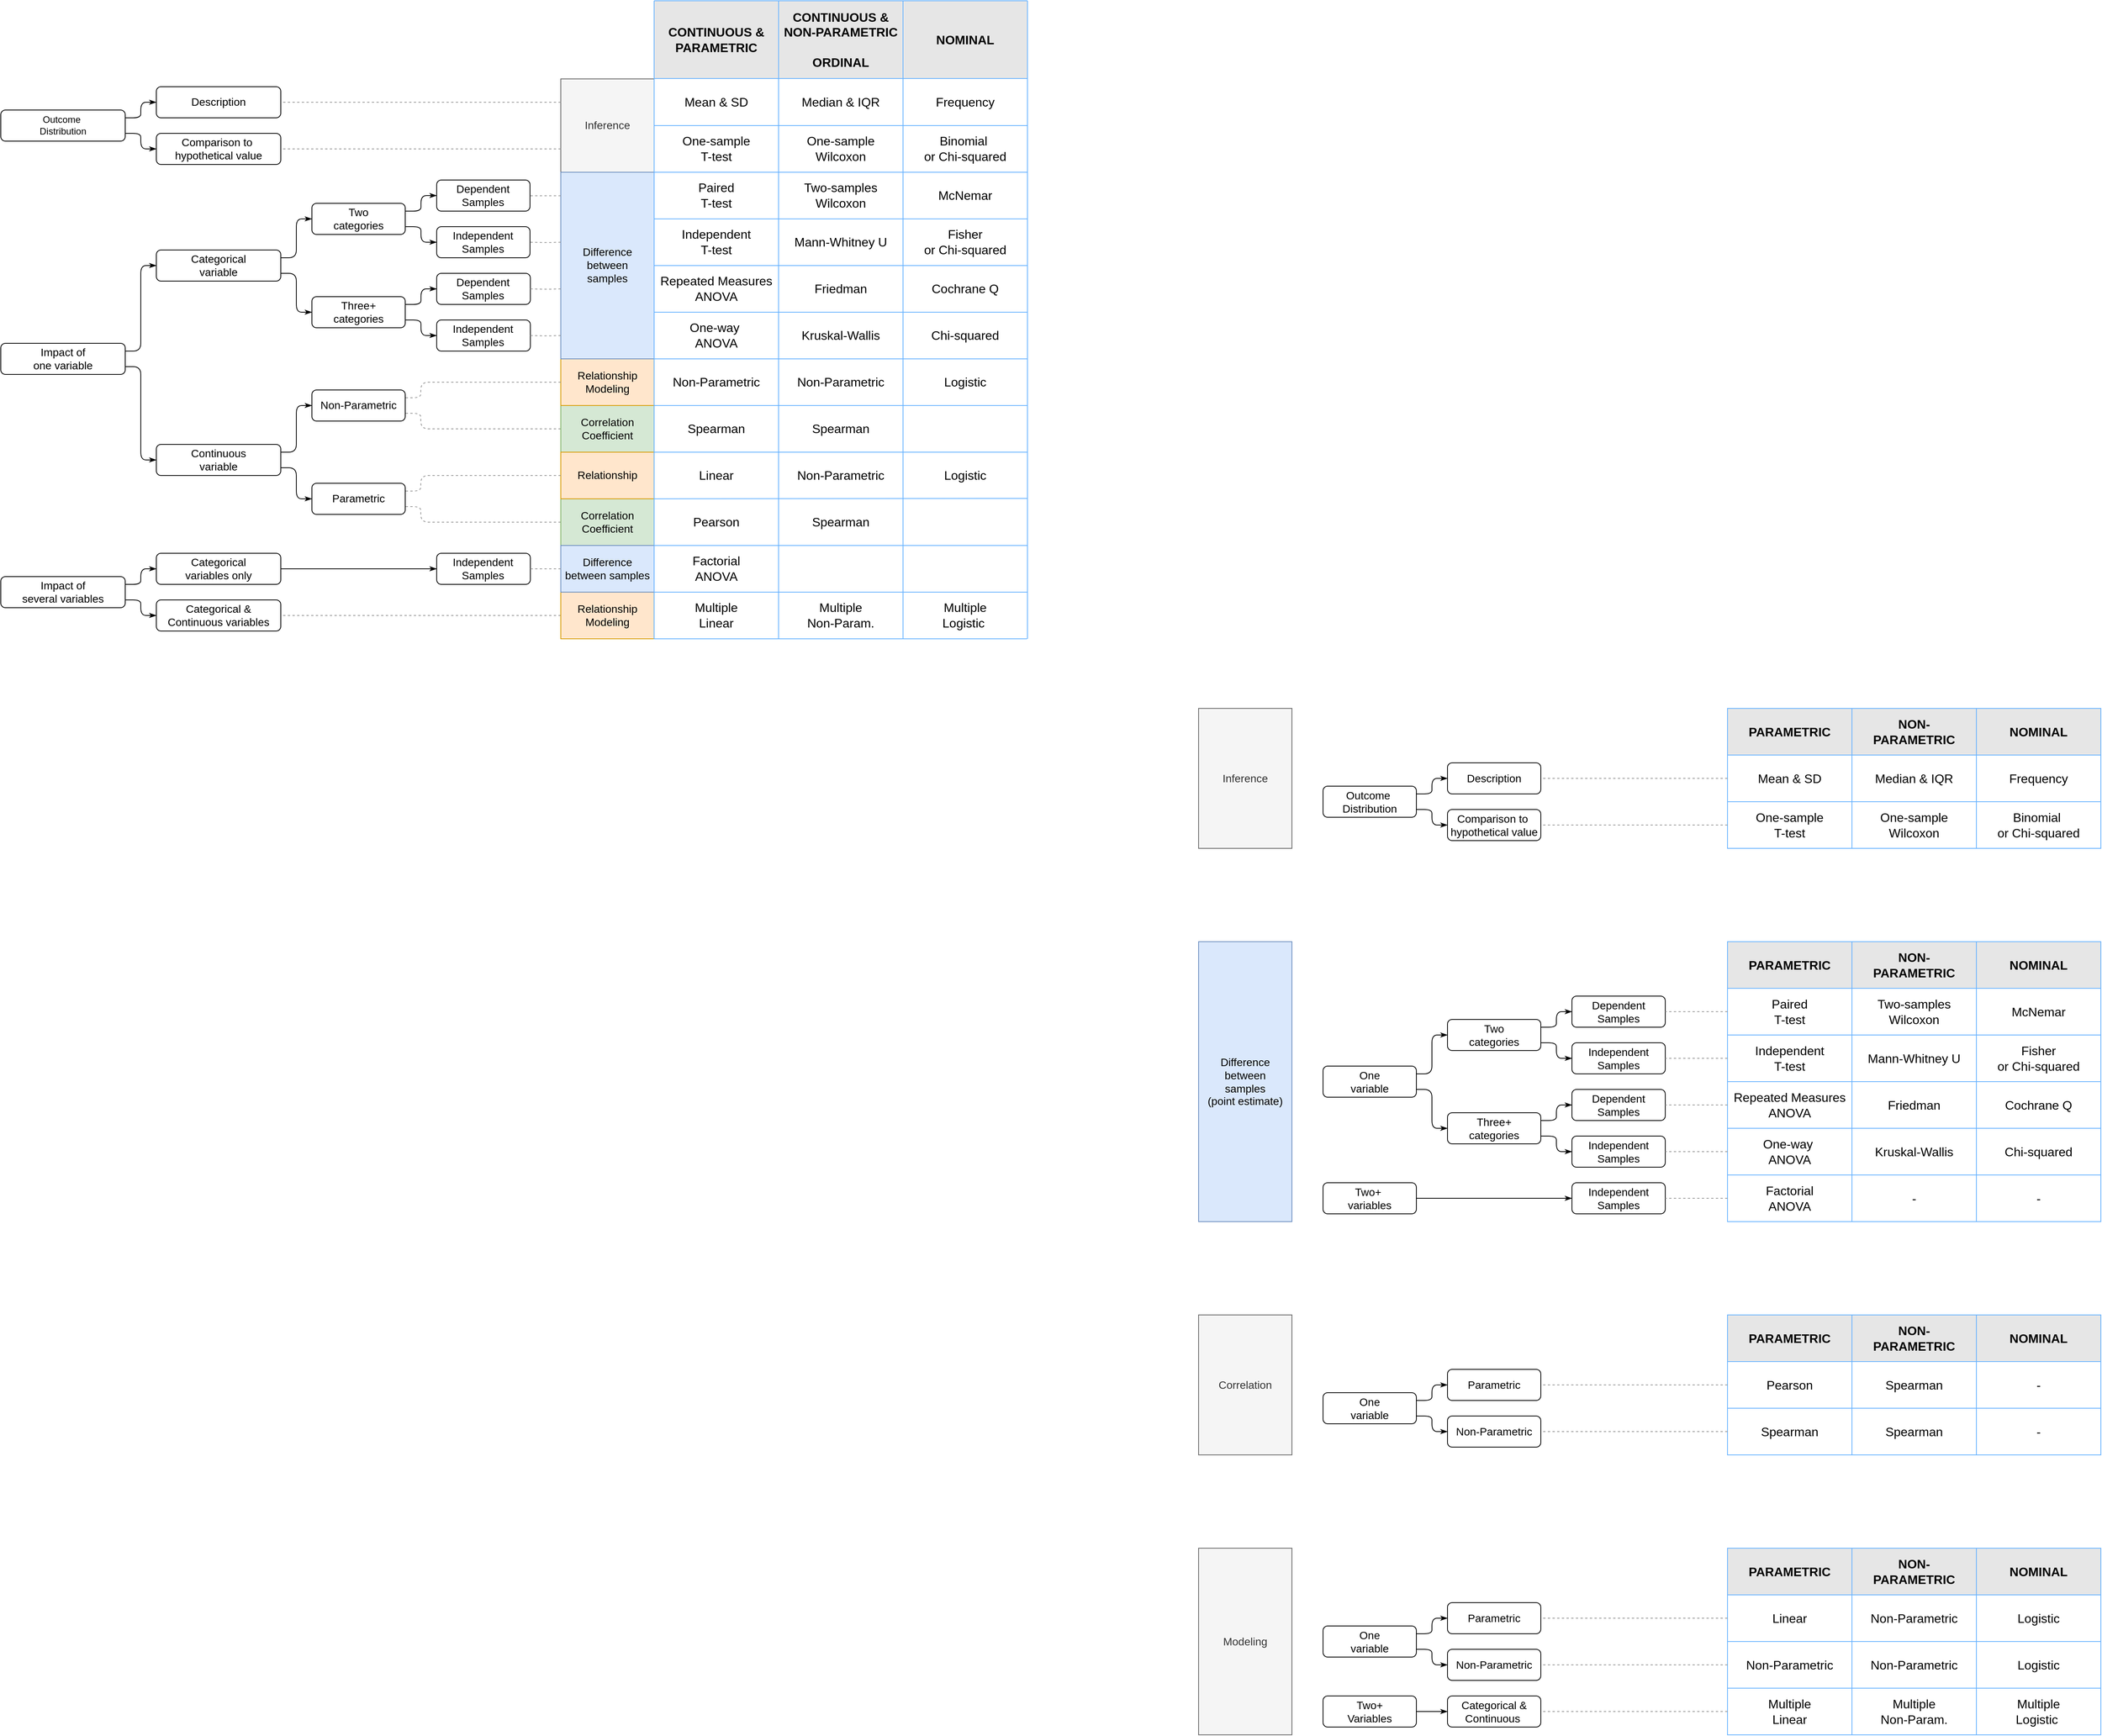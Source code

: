 <mxfile version="12.4.2" type="device" pages="1"><diagram id="ZuekufQIsCYQd2VBIoGK" name="Page-1"><mxGraphModel dx="4140" dy="2308" grid="1" gridSize="10" guides="0" tooltips="1" connect="1" arrows="1" fold="1" page="1" pageScale="1" pageWidth="840" pageHeight="1200" math="0" shadow="0"><root><mxCell id="0"/><mxCell id="1" parent="0"/><mxCell id="bcl5rDtu9fKRaF4wPNXP-898" value="Inference" style="rounded=1;whiteSpace=wrap;html=1;fontSize=14;fillColor=#f5f5f5;strokeColor=#666666;arcSize=0;fontColor=#333333;" parent="1" vertex="1"><mxGeometry x="-1380" y="-989.52" width="120" height="120" as="geometry"/></mxCell><mxCell id="bcl5rDtu9fKRaF4wPNXP-876" value="&lt;b style=&quot;font-size: 16px;&quot;&gt;CONTINUOUS &amp;amp; PARAMETRIC&lt;/b&gt;" style="rounded=1;whiteSpace=wrap;html=1;horizontal=1;fontSize=16;fillColor=#E6E6E6;strokeColor=none;arcSize=0;" parent="1" vertex="1"><mxGeometry x="-1260" y="-1090" width="160" height="100" as="geometry"/></mxCell><mxCell id="bcl5rDtu9fKRaF4wPNXP-877" value="&lt;b style=&quot;font-size: 16px&quot;&gt;CONTINUOUS &amp;amp; &lt;br style=&quot;font-size: 16px&quot;&gt;NON-PARAMETRIC&lt;br&gt;&lt;br&gt;ORDINAL&lt;br&gt;&lt;/b&gt;" style="rounded=1;whiteSpace=wrap;html=1;horizontal=1;fontSize=16;fillColor=#E6E6E6;strokeColor=none;arcSize=0;" parent="1" vertex="1"><mxGeometry x="-1100" y="-1090" width="160" height="100" as="geometry"/></mxCell><mxCell id="bcl5rDtu9fKRaF4wPNXP-878" value="&lt;b style=&quot;font-size: 16px;&quot;&gt;NOMINAL&lt;/b&gt;" style="rounded=1;whiteSpace=wrap;html=1;horizontal=1;fontSize=16;fillColor=#E6E6E6;strokeColor=none;arcSize=0;" parent="1" vertex="1"><mxGeometry x="-940" y="-1090" width="160" height="100" as="geometry"/></mxCell><mxCell id="bcl5rDtu9fKRaF4wPNXP-686" value="Categorical&lt;br style=&quot;font-size: 14px;&quot;&gt;variable" style="rounded=1;whiteSpace=wrap;html=1;fontSize=14;" parent="1" vertex="1"><mxGeometry x="-1900" y="-769.52" width="160" height="40" as="geometry"/></mxCell><mxCell id="bcl5rDtu9fKRaF4wPNXP-687" value="Two &lt;br&gt;categories" style="rounded=1;whiteSpace=wrap;html=1;fontSize=14;" parent="1" vertex="1"><mxGeometry x="-1700" y="-829.52" width="120" height="40" as="geometry"/></mxCell><mxCell id="bcl5rDtu9fKRaF4wPNXP-688" value="Dependent&lt;br&gt;Samples" style="rounded=1;whiteSpace=wrap;html=1;fontSize=14;" parent="1" vertex="1"><mxGeometry x="-1539.57" y="-859.52" width="120" height="40" as="geometry"/></mxCell><mxCell id="bcl5rDtu9fKRaF4wPNXP-689" value="" style="endArrow=none;html=1;edgeStyle=orthogonalEdgeStyle;entryX=1;entryY=0.25;entryDx=0;entryDy=0;exitX=0;exitY=0.5;exitDx=0;exitDy=0;startArrow=classicThin;startFill=1;fontSize=14;" parent="1" source="bcl5rDtu9fKRaF4wPNXP-688" target="bcl5rDtu9fKRaF4wPNXP-687" edge="1"><mxGeometry width="50" height="50" relative="1" as="geometry"><mxPoint x="-1200" y="-159.52" as="sourcePoint"/><mxPoint x="-1150" y="-209.52" as="targetPoint"/></mxGeometry></mxCell><mxCell id="bcl5rDtu9fKRaF4wPNXP-690" value="Paired&lt;br style=&quot;font-size: 16px&quot;&gt;T-test" style="rounded=1;whiteSpace=wrap;html=1;horizontal=1;fontSize=16;fillColor=none;strokeColor=none;" parent="1" vertex="1"><mxGeometry x="-1260" y="-859.52" width="160" height="40" as="geometry"/></mxCell><mxCell id="bcl5rDtu9fKRaF4wPNXP-692" value="" style="endArrow=none;html=1;edgeStyle=orthogonalEdgeStyle;entryX=1;entryY=0.75;entryDx=0;entryDy=0;startArrow=classicThin;startFill=1;exitX=0;exitY=0.5;exitDx=0;exitDy=0;fontSize=14;" parent="1" source="bcl5rDtu9fKRaF4wPNXP-693" target="bcl5rDtu9fKRaF4wPNXP-687" edge="1"><mxGeometry width="50" height="50" relative="1" as="geometry"><mxPoint x="-990" y="-549.52" as="sourcePoint"/><mxPoint x="-710" y="-699.52" as="targetPoint"/></mxGeometry></mxCell><mxCell id="bcl5rDtu9fKRaF4wPNXP-693" value="Independent&lt;br&gt;Samples" style="rounded=1;whiteSpace=wrap;html=1;fontSize=14;" parent="1" vertex="1"><mxGeometry x="-1539.57" y="-799.52" width="120" height="40" as="geometry"/></mxCell><mxCell id="bcl5rDtu9fKRaF4wPNXP-694" value="Independent&lt;br style=&quot;font-size: 16px&quot;&gt;T-test" style="rounded=1;whiteSpace=wrap;html=1;horizontal=1;fontSize=16;fillColor=none;strokeColor=none;" parent="1" vertex="1"><mxGeometry x="-1260" y="-799.52" width="160" height="40" as="geometry"/></mxCell><mxCell id="bcl5rDtu9fKRaF4wPNXP-696" value="Three+ &lt;br&gt;categories" style="rounded=1;whiteSpace=wrap;html=1;fontSize=14;" parent="1" vertex="1"><mxGeometry x="-1700" y="-709.52" width="120" height="40" as="geometry"/></mxCell><mxCell id="bcl5rDtu9fKRaF4wPNXP-697" value="&lt;span style=&quot;white-space: normal; font-size: 16px;&quot;&gt;Repeated Measures ANOVA&lt;/span&gt;" style="rounded=1;whiteSpace=wrap;html=1;horizontal=1;fontSize=16;fillColor=none;strokeColor=none;" parent="1" vertex="1"><mxGeometry x="-1260" y="-739.52" width="160" height="40" as="geometry"/></mxCell><mxCell id="bcl5rDtu9fKRaF4wPNXP-698" value="" style="endArrow=none;html=1;edgeStyle=orthogonalEdgeStyle;entryX=1;entryY=0.25;entryDx=0;entryDy=0;startArrow=classicThin;startFill=1;exitX=0;exitY=0.5;exitDx=0;exitDy=0;entryPerimeter=0;fontSize=14;" parent="1" source="bcl5rDtu9fKRaF4wPNXP-687" target="bcl5rDtu9fKRaF4wPNXP-686" edge="1"><mxGeometry width="50" height="50" relative="1" as="geometry"><mxPoint x="-1650.059" y="-969.461" as="sourcePoint"/><mxPoint x="-1730.059" y="-969.461" as="targetPoint"/></mxGeometry></mxCell><mxCell id="bcl5rDtu9fKRaF4wPNXP-699" value="" style="endArrow=none;html=1;edgeStyle=orthogonalEdgeStyle;entryX=1;entryY=0.75;entryDx=0;entryDy=0;startArrow=classicThin;startFill=1;exitX=0;exitY=0.5;exitDx=0;exitDy=0;fontSize=14;" parent="1" source="bcl5rDtu9fKRaF4wPNXP-696" target="bcl5rDtu9fKRaF4wPNXP-686" edge="1"><mxGeometry width="50" height="50" relative="1" as="geometry"><mxPoint x="-1650.059" y="-809.461" as="sourcePoint"/><mxPoint x="-1730.059" y="-760.049" as="targetPoint"/></mxGeometry></mxCell><mxCell id="bcl5rDtu9fKRaF4wPNXP-700" value="Impact of &lt;br&gt;one variable " style="rounded=1;whiteSpace=wrap;html=1;fontSize=14;" parent="1" vertex="1"><mxGeometry x="-2100" y="-649.52" width="160" height="40" as="geometry"/></mxCell><mxCell id="bcl5rDtu9fKRaF4wPNXP-701" value="" style="endArrow=none;html=1;edgeStyle=orthogonalEdgeStyle;entryX=1;entryY=0.25;entryDx=0;entryDy=0;startArrow=classicThin;startFill=1;exitX=0;exitY=0.5;exitDx=0;exitDy=0;fontSize=14;" parent="1" source="bcl5rDtu9fKRaF4wPNXP-686" target="bcl5rDtu9fKRaF4wPNXP-700" edge="1"><mxGeometry width="50" height="50" relative="1" as="geometry"><mxPoint x="-1839.999" y="-494.751" as="sourcePoint"/><mxPoint x="-1939.571" y="-669.234" as="targetPoint"/></mxGeometry></mxCell><mxCell id="bcl5rDtu9fKRaF4wPNXP-702" value="Continuous&lt;br style=&quot;font-size: 14px;&quot;&gt;variable" style="rounded=1;whiteSpace=wrap;html=1;fontSize=14;" parent="1" vertex="1"><mxGeometry x="-1900" y="-519.52" width="160" height="40" as="geometry"/></mxCell><mxCell id="bcl5rDtu9fKRaF4wPNXP-703" value="Non-Parametric" style="rounded=1;whiteSpace=wrap;html=1;fontSize=14;" parent="1" vertex="1"><mxGeometry x="-1700" y="-589.52" width="120" height="40" as="geometry"/></mxCell><mxCell id="bcl5rDtu9fKRaF4wPNXP-704" value="Parametric" style="rounded=1;whiteSpace=wrap;html=1;fontSize=14;" parent="1" vertex="1"><mxGeometry x="-1700" y="-469.52" width="120" height="40" as="geometry"/></mxCell><mxCell id="bcl5rDtu9fKRaF4wPNXP-705" value="Spearman" style="rounded=1;whiteSpace=wrap;html=1;horizontal=1;fontSize=16;fillColor=none;strokeColor=none;" parent="1" vertex="1"><mxGeometry x="-1260" y="-559.52" width="160" height="40" as="geometry"/></mxCell><mxCell id="bcl5rDtu9fKRaF4wPNXP-706" value="Pearson" style="rounded=1;whiteSpace=wrap;html=1;horizontal=1;fontSize=16;fillColor=none;strokeColor=none;" parent="1" vertex="1"><mxGeometry x="-1260" y="-439.52" width="160" height="40" as="geometry"/></mxCell><mxCell id="bcl5rDtu9fKRaF4wPNXP-707" value="" style="endArrow=none;html=1;edgeStyle=orthogonalEdgeStyle;startArrow=none;startFill=0;exitX=0;exitY=0.5;exitDx=0;exitDy=0;fontSize=14;entryX=1;entryY=0.75;entryDx=0;entryDy=0;dashed=1;strokeColor=#999999;" parent="1" source="bcl5rDtu9fKRaF4wPNXP-728" target="bcl5rDtu9fKRaF4wPNXP-703" edge="1"><mxGeometry width="50" height="50" relative="1" as="geometry"><mxPoint x="-1249.629" y="-669.461" as="sourcePoint"/><mxPoint x="-1610" y="-519.52" as="targetPoint"/><Array as="points"><mxPoint x="-1560" y="-539.52"/><mxPoint x="-1560" y="-559.52"/></Array></mxGeometry></mxCell><mxCell id="bcl5rDtu9fKRaF4wPNXP-708" value="" style="endArrow=none;html=1;edgeStyle=orthogonalEdgeStyle;startArrow=none;startFill=0;exitX=0;exitY=0.5;exitDx=0;exitDy=0;fontSize=14;entryX=1;entryY=0.75;entryDx=0;entryDy=0;dashed=1;strokeColor=#999999;" parent="1" source="bcl5rDtu9fKRaF4wPNXP-730" target="bcl5rDtu9fKRaF4wPNXP-704" edge="1"><mxGeometry width="50" height="50" relative="1" as="geometry"><mxPoint x="-1239.629" y="-579.461" as="sourcePoint"/><mxPoint x="-1609.57" y="-349.52" as="targetPoint"/><Array as="points"><mxPoint x="-1560" y="-419.52"/><mxPoint x="-1560" y="-439.52"/></Array></mxGeometry></mxCell><mxCell id="bcl5rDtu9fKRaF4wPNXP-709" value="" style="endArrow=none;html=1;edgeStyle=orthogonalEdgeStyle;entryX=1;entryY=0.25;entryDx=0;entryDy=0;startArrow=classicThin;startFill=1;exitX=0;exitY=0.5;exitDx=0;exitDy=0;fontSize=14;" parent="1" source="bcl5rDtu9fKRaF4wPNXP-703" target="bcl5rDtu9fKRaF4wPNXP-702" edge="1"><mxGeometry width="50" height="50" relative="1" as="geometry"><mxPoint x="-1650.059" y="-669.461" as="sourcePoint"/><mxPoint x="-1730.059" y="-620.049" as="targetPoint"/></mxGeometry></mxCell><mxCell id="bcl5rDtu9fKRaF4wPNXP-710" value="" style="endArrow=none;html=1;edgeStyle=orthogonalEdgeStyle;entryX=1;entryY=0.75;entryDx=0;entryDy=0;startArrow=classicThin;startFill=1;exitX=0;exitY=0.5;exitDx=0;exitDy=0;fontSize=14;" parent="1" source="bcl5rDtu9fKRaF4wPNXP-704" target="bcl5rDtu9fKRaF4wPNXP-702" edge="1"><mxGeometry width="50" height="50" relative="1" as="geometry"><mxPoint x="-1640.059" y="-659.461" as="sourcePoint"/><mxPoint x="-1720.059" y="-610.049" as="targetPoint"/></mxGeometry></mxCell><mxCell id="bcl5rDtu9fKRaF4wPNXP-711" value="" style="endArrow=none;html=1;edgeStyle=orthogonalEdgeStyle;startArrow=classicThin;startFill=1;exitX=0;exitY=0.5;exitDx=0;exitDy=0;entryX=1;entryY=0.75;entryDx=0;entryDy=0;fontSize=14;" parent="1" source="bcl5rDtu9fKRaF4wPNXP-702" target="bcl5rDtu9fKRaF4wPNXP-700" edge="1"><mxGeometry width="50" height="50" relative="1" as="geometry"><mxPoint x="-1890.059" y="-609.461" as="sourcePoint"/><mxPoint x="-1969" y="-450.52" as="targetPoint"/></mxGeometry></mxCell><mxCell id="bcl5rDtu9fKRaF4wPNXP-712" value="Impact of &lt;br&gt;several variables" style="rounded=1;whiteSpace=wrap;html=1;fontSize=14;" parent="1" vertex="1"><mxGeometry x="-2100" y="-349.52" width="160" height="40" as="geometry"/></mxCell><mxCell id="bcl5rDtu9fKRaF4wPNXP-713" value="Categorical&lt;br style=&quot;font-size: 14px;&quot;&gt;variables only" style="rounded=1;whiteSpace=wrap;html=1;fontSize=14;" parent="1" vertex="1"><mxGeometry x="-1900" y="-379.52" width="160" height="40" as="geometry"/></mxCell><mxCell id="bcl5rDtu9fKRaF4wPNXP-714" value="" style="endArrow=none;html=1;edgeStyle=orthogonalEdgeStyle;startArrow=classicThin;startFill=1;exitX=0;exitY=0.5;exitDx=0;exitDy=0;entryX=1;entryY=0.25;entryDx=0;entryDy=0;fontSize=14;" parent="1" source="bcl5rDtu9fKRaF4wPNXP-713" target="bcl5rDtu9fKRaF4wPNXP-712" edge="1"><mxGeometry width="50" height="50" relative="1" as="geometry"><mxPoint x="-1890.489" y="-469.461" as="sourcePoint"/><mxPoint x="-1970.489" y="-549.461" as="targetPoint"/></mxGeometry></mxCell><mxCell id="bcl5rDtu9fKRaF4wPNXP-715" value="Factorial&lt;br style=&quot;font-size: 16px;&quot;&gt;ANOVA" style="rounded=1;whiteSpace=wrap;html=1;horizontal=1;fontSize=16;fillColor=none;strokeColor=none;" parent="1" vertex="1"><mxGeometry x="-1260" y="-379.52" width="160" height="40" as="geometry"/></mxCell><mxCell id="bcl5rDtu9fKRaF4wPNXP-716" value="" style="endArrow=none;html=1;edgeStyle=orthogonalEdgeStyle;entryX=1;entryY=0.5;entryDx=0;entryDy=0;startArrow=classicThin;startFill=1;exitX=0;exitY=0.5;exitDx=0;exitDy=0;fontSize=14;" parent="1" source="bcl5rDtu9fKRaF4wPNXP-837" target="bcl5rDtu9fKRaF4wPNXP-713" edge="1"><mxGeometry width="50" height="50" relative="1" as="geometry"><mxPoint x="-1210.489" y="-429.461" as="sourcePoint"/><mxPoint x="-1570.489" y="-429.461" as="targetPoint"/></mxGeometry></mxCell><mxCell id="bcl5rDtu9fKRaF4wPNXP-717" value="Multiple &lt;br&gt;Linear" style="rounded=1;whiteSpace=wrap;html=1;horizontal=1;fontSize=16;fillColor=none;strokeColor=none;" parent="1" vertex="1"><mxGeometry x="-1260" y="-319.52" width="160" height="40" as="geometry"/></mxCell><mxCell id="bcl5rDtu9fKRaF4wPNXP-718" value="Categorical &amp;amp; Continuous variables" style="rounded=1;whiteSpace=wrap;html=1;fontSize=14;" parent="1" vertex="1"><mxGeometry x="-1900" y="-319.52" width="160" height="40" as="geometry"/></mxCell><mxCell id="bcl5rDtu9fKRaF4wPNXP-719" value="" style="endArrow=none;html=1;edgeStyle=orthogonalEdgeStyle;entryX=1;entryY=0.5;entryDx=0;entryDy=0;startArrow=none;startFill=0;exitX=0;exitY=0.5;exitDx=0;exitDy=0;fontSize=14;dashed=1;strokeColor=#999999;" parent="1" source="bcl5rDtu9fKRaF4wPNXP-835" target="bcl5rDtu9fKRaF4wPNXP-718" edge="1"><mxGeometry width="50" height="50" relative="1" as="geometry"><mxPoint x="-1210.489" y="-369.461" as="sourcePoint"/><mxPoint x="-1770.489" y="-369.461" as="targetPoint"/></mxGeometry></mxCell><mxCell id="bcl5rDtu9fKRaF4wPNXP-720" value="" style="endArrow=none;html=1;edgeStyle=orthogonalEdgeStyle;startArrow=classicThin;startFill=1;exitX=0;exitY=0.5;exitDx=0;exitDy=0;entryX=1;entryY=0.75;entryDx=0;entryDy=0;fontSize=14;" parent="1" source="bcl5rDtu9fKRaF4wPNXP-718" target="bcl5rDtu9fKRaF4wPNXP-712" edge="1"><mxGeometry width="50" height="50" relative="1" as="geometry"><mxPoint x="-1890.489" y="-349.461" as="sourcePoint"/><mxPoint x="-1970.489" y="-320.049" as="targetPoint"/></mxGeometry></mxCell><mxCell id="bcl5rDtu9fKRaF4wPNXP-721" value="&lt;span style=&quot;text-align: left; white-space: nowrap; font-size: 16px;&quot;&gt;One-way&amp;nbsp;&lt;br style=&quot;font-size: 16px;&quot;&gt;ANOVA&lt;/span&gt;" style="rounded=1;whiteSpace=wrap;html=1;horizontal=1;fontSize=16;fillColor=none;strokeColor=none;" parent="1" vertex="1"><mxGeometry x="-1260" y="-679.52" width="160" height="40" as="geometry"/></mxCell><mxCell id="bcl5rDtu9fKRaF4wPNXP-722" value="Dependent&lt;br&gt;Samples" style="rounded=1;whiteSpace=wrap;html=1;fontSize=14;" parent="1" vertex="1"><mxGeometry x="-1539.57" y="-739.52" width="120.43" height="40" as="geometry"/></mxCell><mxCell id="bcl5rDtu9fKRaF4wPNXP-723" value="" style="endArrow=none;html=1;edgeStyle=orthogonalEdgeStyle;exitX=0;exitY=0.5;exitDx=0;exitDy=0;startArrow=classicThin;startFill=1;fontSize=14;entryX=1;entryY=0.25;entryDx=0;entryDy=0;" parent="1" source="bcl5rDtu9fKRaF4wPNXP-722" target="bcl5rDtu9fKRaF4wPNXP-696" edge="1"><mxGeometry width="50" height="50" relative="1" as="geometry"><mxPoint x="-1200.43" y="-39.52" as="sourcePoint"/><mxPoint x="-1570" y="-699.52" as="targetPoint"/></mxGeometry></mxCell><mxCell id="bcl5rDtu9fKRaF4wPNXP-725" value="" style="endArrow=none;html=1;edgeStyle=orthogonalEdgeStyle;startArrow=classicThin;startFill=1;exitX=0;exitY=0.5;exitDx=0;exitDy=0;fontSize=14;entryX=1;entryY=0.75;entryDx=0;entryDy=0;" parent="1" source="bcl5rDtu9fKRaF4wPNXP-726" target="bcl5rDtu9fKRaF4wPNXP-696" edge="1"><mxGeometry width="50" height="50" relative="1" as="geometry"><mxPoint x="-990.43" y="-429.52" as="sourcePoint"/><mxPoint x="-1570" y="-679.52" as="targetPoint"/></mxGeometry></mxCell><mxCell id="bcl5rDtu9fKRaF4wPNXP-726" value="Independent&lt;br&gt;Samples" style="rounded=1;whiteSpace=wrap;html=1;fontSize=14;" parent="1" vertex="1"><mxGeometry x="-1539.57" y="-679.52" width="120.43" height="40" as="geometry"/></mxCell><mxCell id="bcl5rDtu9fKRaF4wPNXP-728" value="Correlation&lt;br&gt;Coefficient" style="rounded=1;whiteSpace=wrap;html=1;fontSize=14;fillColor=#d5e8d4;strokeColor=#82b366;arcSize=0;" parent="1" vertex="1"><mxGeometry x="-1380" y="-569.52" width="120" height="60" as="geometry"/></mxCell><mxCell id="bcl5rDtu9fKRaF4wPNXP-730" value="Correlation&lt;br&gt;Coefficient" style="rounded=1;whiteSpace=wrap;html=1;fontSize=14;fillColor=#d5e8d4;strokeColor=#82b366;arcSize=0;" parent="1" vertex="1"><mxGeometry x="-1380" y="-449.52" width="120" height="60" as="geometry"/></mxCell><mxCell id="bcl5rDtu9fKRaF4wPNXP-732" value="Linear " style="rounded=1;whiteSpace=wrap;html=1;horizontal=1;fontSize=16;fillColor=none;strokeColor=none;" parent="1" vertex="1"><mxGeometry x="-1260" y="-499.52" width="160" height="40" as="geometry"/></mxCell><mxCell id="bcl5rDtu9fKRaF4wPNXP-733" value="Relationship" style="rounded=1;whiteSpace=wrap;html=1;fontSize=14;fillColor=#ffe6cc;strokeColor=#d79b00;arcSize=0;" parent="1" vertex="1"><mxGeometry x="-1380" y="-509.52" width="120" height="60" as="geometry"/></mxCell><mxCell id="bcl5rDtu9fKRaF4wPNXP-735" value="" style="endArrow=none;html=1;edgeStyle=orthogonalEdgeStyle;startArrow=none;startFill=0;exitX=0;exitY=0.5;exitDx=0;exitDy=0;fontSize=14;entryX=1;entryY=0.25;entryDx=0;entryDy=0;dashed=1;strokeColor=#999999;" parent="1" source="bcl5rDtu9fKRaF4wPNXP-733" target="bcl5rDtu9fKRaF4wPNXP-704" edge="1"><mxGeometry width="50" height="50" relative="1" as="geometry"><mxPoint x="-1514.351" y="-319.524" as="sourcePoint"/><mxPoint x="-1600" y="-499.52" as="targetPoint"/><Array as="points"><mxPoint x="-1560" y="-479.52"/><mxPoint x="-1560" y="-459.52"/></Array></mxGeometry></mxCell><mxCell id="bcl5rDtu9fKRaF4wPNXP-777" value="Two-samples&lt;br style=&quot;font-size: 16px;&quot;&gt;Wilcoxon" style="rounded=1;whiteSpace=wrap;html=1;horizontal=1;fontSize=16;fillColor=none;strokeColor=none;" parent="1" vertex="1"><mxGeometry x="-1100" y="-859.52" width="160" height="40" as="geometry"/></mxCell><mxCell id="bcl5rDtu9fKRaF4wPNXP-778" value="Mann-Whitney U" style="rounded=1;whiteSpace=wrap;html=1;horizontal=1;fontSize=16;fillColor=none;strokeColor=none;" parent="1" vertex="1"><mxGeometry x="-1100" y="-799.52" width="160" height="40" as="geometry"/></mxCell><mxCell id="bcl5rDtu9fKRaF4wPNXP-779" value="Friedman" style="rounded=1;whiteSpace=wrap;html=1;horizontal=1;fontSize=16;fillColor=none;strokeColor=none;" parent="1" vertex="1"><mxGeometry x="-1100" y="-739.52" width="160" height="40" as="geometry"/></mxCell><mxCell id="bcl5rDtu9fKRaF4wPNXP-780" value="Kruskal-Wallis" style="rounded=1;whiteSpace=wrap;html=1;horizontal=1;fontSize=16;fillColor=none;strokeColor=none;" parent="1" vertex="1"><mxGeometry x="-1100" y="-679.52" width="160" height="40" as="geometry"/></mxCell><mxCell id="bcl5rDtu9fKRaF4wPNXP-781" value="Relationship&lt;br&gt;Modeling" style="rounded=1;whiteSpace=wrap;html=1;fontSize=14;fillColor=#ffe6cc;strokeColor=#d79b00;arcSize=0;" parent="1" vertex="1"><mxGeometry x="-1380" y="-629.52" width="120" height="60" as="geometry"/></mxCell><mxCell id="bcl5rDtu9fKRaF4wPNXP-782" value="" style="endArrow=none;html=1;edgeStyle=orthogonalEdgeStyle;entryX=1;entryY=0.25;entryDx=0;entryDy=0;startArrow=none;startFill=0;exitX=0;exitY=0.5;exitDx=0;exitDy=0;fontSize=14;dashed=1;strokeColor=#999999;" parent="1" source="bcl5rDtu9fKRaF4wPNXP-781" target="bcl5rDtu9fKRaF4wPNXP-703" edge="1"><mxGeometry width="50" height="50" relative="1" as="geometry"><mxPoint x="-1570.31" y="-589.623" as="sourcePoint"/><mxPoint x="-1610.31" y="-579.279" as="targetPoint"/><Array as="points"><mxPoint x="-1560" y="-599.52"/><mxPoint x="-1560" y="-579.52"/></Array></mxGeometry></mxCell><mxCell id="bcl5rDtu9fKRaF4wPNXP-783" value="Non-Parametric" style="rounded=1;whiteSpace=wrap;html=1;horizontal=1;fontSize=16;fillColor=none;strokeColor=none;" parent="1" vertex="1"><mxGeometry x="-1260" y="-619.52" width="160" height="40" as="geometry"/></mxCell><mxCell id="bcl5rDtu9fKRaF4wPNXP-785" value="&lt;span style=&quot;white-space: normal ; font-size: 16px&quot;&gt;Spearman&lt;/span&gt;" style="rounded=1;whiteSpace=wrap;html=1;horizontal=1;fontSize=16;fillColor=none;strokeColor=none;" parent="1" vertex="1"><mxGeometry x="-1100" y="-559.52" width="160" height="40" as="geometry"/></mxCell><mxCell id="bcl5rDtu9fKRaF4wPNXP-786" value="&lt;span style=&quot;white-space: normal ; font-size: 16px&quot;&gt;Spearman&lt;/span&gt;" style="rounded=1;whiteSpace=wrap;html=1;horizontal=1;fontSize=16;fillColor=none;strokeColor=none;" parent="1" vertex="1"><mxGeometry x="-1100" y="-439.52" width="160" height="40" as="geometry"/></mxCell><mxCell id="bcl5rDtu9fKRaF4wPNXP-787" value="Non-Parametric" style="rounded=1;whiteSpace=wrap;html=1;horizontal=1;fontSize=16;fillColor=none;strokeColor=none;" parent="1" vertex="1"><mxGeometry x="-1100" y="-619.52" width="160" height="40" as="geometry"/></mxCell><mxCell id="bcl5rDtu9fKRaF4wPNXP-788" value="Non-Parametric" style="rounded=1;whiteSpace=wrap;html=1;horizontal=1;fontSize=16;fillColor=none;strokeColor=none;" parent="1" vertex="1"><mxGeometry x="-1100" y="-499.52" width="160" height="40" as="geometry"/></mxCell><mxCell id="bcl5rDtu9fKRaF4wPNXP-789" value="Multiple &lt;br&gt;Non-Param." style="rounded=1;whiteSpace=wrap;html=1;horizontal=1;fontSize=16;fillColor=none;strokeColor=none;" parent="1" vertex="1"><mxGeometry x="-1100" y="-319.52" width="160" height="40" as="geometry"/></mxCell><mxCell id="bcl5rDtu9fKRaF4wPNXP-827" value="McNemar" style="rounded=1;whiteSpace=wrap;html=1;horizontal=1;fontSize=16;fillColor=none;strokeColor=none;" parent="1" vertex="1"><mxGeometry x="-940" y="-859.52" width="160" height="40" as="geometry"/></mxCell><mxCell id="bcl5rDtu9fKRaF4wPNXP-828" value="Fisher&lt;br style=&quot;font-size: 16px;&quot;&gt;or Chi-squared" style="rounded=1;whiteSpace=wrap;html=1;horizontal=1;fontSize=16;fillColor=none;strokeColor=none;" parent="1" vertex="1"><mxGeometry x="-940" y="-799.52" width="160" height="40" as="geometry"/></mxCell><mxCell id="bcl5rDtu9fKRaF4wPNXP-829" value="Cochrane Q" style="rounded=1;whiteSpace=wrap;html=1;horizontal=1;fontSize=16;fillColor=none;strokeColor=none;" parent="1" vertex="1"><mxGeometry x="-940" y="-739.52" width="160" height="40" as="geometry"/></mxCell><mxCell id="bcl5rDtu9fKRaF4wPNXP-830" value="Chi-squared" style="rounded=1;whiteSpace=wrap;html=1;horizontal=1;fontSize=16;fillColor=none;strokeColor=none;" parent="1" vertex="1"><mxGeometry x="-940" y="-679.52" width="160" height="40" as="geometry"/></mxCell><mxCell id="bcl5rDtu9fKRaF4wPNXP-831" value="Logistic " style="rounded=1;whiteSpace=wrap;html=1;horizontal=1;fontSize=16;fillColor=none;strokeColor=none;" parent="1" vertex="1"><mxGeometry x="-940" y="-619.52" width="160" height="40" as="geometry"/></mxCell><mxCell id="bcl5rDtu9fKRaF4wPNXP-832" value="Logistic " style="rounded=1;whiteSpace=wrap;html=1;horizontal=1;fontSize=16;fillColor=none;strokeColor=none;" parent="1" vertex="1"><mxGeometry x="-940" y="-499.52" width="160" height="40" as="geometry"/></mxCell><mxCell id="bcl5rDtu9fKRaF4wPNXP-834" value="Multiple &lt;br&gt;Logistic&amp;nbsp;" style="rounded=1;whiteSpace=wrap;html=1;horizontal=1;fontSize=16;fillColor=none;strokeColor=none;" parent="1" vertex="1"><mxGeometry x="-940" y="-319.52" width="160" height="40" as="geometry"/></mxCell><mxCell id="bcl5rDtu9fKRaF4wPNXP-835" value="Relationship&lt;br&gt;Modeling" style="rounded=1;whiteSpace=wrap;html=1;fontSize=14;fillColor=#ffe6cc;strokeColor=#d79b00;arcSize=0;" parent="1" vertex="1"><mxGeometry x="-1380" y="-329.52" width="120" height="60" as="geometry"/></mxCell><mxCell id="bcl5rDtu9fKRaF4wPNXP-837" value="Independent&lt;br&gt;Samples" style="rounded=1;whiteSpace=wrap;html=1;fontSize=14;" parent="1" vertex="1"><mxGeometry x="-1539.57" y="-379.52" width="120.43" height="40" as="geometry"/></mxCell><mxCell id="bcl5rDtu9fKRaF4wPNXP-844" value="" style="endArrow=none;html=1;strokeColor=#66B2FF;fontSize=16;fillColor=#dae8fc;rounded=0;" parent="1" edge="1"><mxGeometry width="50" height="50" relative="1" as="geometry"><mxPoint x="-1260.57" y="-809.52" as="sourcePoint"/><mxPoint x="-780.57" y="-809.52" as="targetPoint"/></mxGeometry></mxCell><mxCell id="bcl5rDtu9fKRaF4wPNXP-845" value="" style="endArrow=none;html=1;strokeColor=#66B2FF;fontSize=14;fillColor=#dae8fc;rounded=0;" parent="1" edge="1"><mxGeometry width="50" height="50" relative="1" as="geometry"><mxPoint x="-940" y="-269.52" as="sourcePoint"/><mxPoint x="-940" y="-1090" as="targetPoint"/></mxGeometry></mxCell><mxCell id="bcl5rDtu9fKRaF4wPNXP-846" value="" style="endArrow=none;html=1;strokeColor=#66B2FF;fontSize=14;fillColor=#dae8fc;rounded=0;" parent="1" edge="1"><mxGeometry width="50" height="50" relative="1" as="geometry"><mxPoint x="-1100" y="-269.52" as="sourcePoint"/><mxPoint x="-1100" y="-1090" as="targetPoint"/></mxGeometry></mxCell><mxCell id="bcl5rDtu9fKRaF4wPNXP-847" value="" style="endArrow=none;html=1;strokeColor=#66B2FF;fontSize=16;fillColor=#dae8fc;rounded=0;" parent="1" edge="1"><mxGeometry width="50" height="50" relative="1" as="geometry"><mxPoint x="-1260.57" y="-749.52" as="sourcePoint"/><mxPoint x="-780.57" y="-749.52" as="targetPoint"/></mxGeometry></mxCell><mxCell id="bcl5rDtu9fKRaF4wPNXP-848" value="" style="endArrow=none;html=1;strokeColor=#66B2FF;fontSize=16;fillColor=#dae8fc;rounded=0;" parent="1" edge="1"><mxGeometry width="50" height="50" relative="1" as="geometry"><mxPoint x="-1260.57" y="-689.52" as="sourcePoint"/><mxPoint x="-780.57" y="-689.52" as="targetPoint"/></mxGeometry></mxCell><mxCell id="bcl5rDtu9fKRaF4wPNXP-849" value="" style="endArrow=none;html=1;strokeColor=#66B2FF;fontSize=16;fillColor=#dae8fc;rounded=0;" parent="1" edge="1"><mxGeometry width="50" height="50" relative="1" as="geometry"><mxPoint x="-1260.57" y="-629.52" as="sourcePoint"/><mxPoint x="-780.57" y="-629.52" as="targetPoint"/></mxGeometry></mxCell><mxCell id="bcl5rDtu9fKRaF4wPNXP-850" value="" style="endArrow=none;html=1;strokeColor=#66B2FF;fontSize=16;fillColor=#dae8fc;rounded=0;" parent="1" edge="1"><mxGeometry width="50" height="50" relative="1" as="geometry"><mxPoint x="-1260.57" y="-569.52" as="sourcePoint"/><mxPoint x="-780.57" y="-569.52" as="targetPoint"/></mxGeometry></mxCell><mxCell id="bcl5rDtu9fKRaF4wPNXP-851" value="" style="endArrow=none;html=1;strokeColor=#66B2FF;fontSize=16;fillColor=#dae8fc;rounded=0;" parent="1" edge="1"><mxGeometry width="50" height="50" relative="1" as="geometry"><mxPoint x="-1260.57" y="-509.52" as="sourcePoint"/><mxPoint x="-780.57" y="-509.52" as="targetPoint"/></mxGeometry></mxCell><mxCell id="bcl5rDtu9fKRaF4wPNXP-852" value="" style="endArrow=none;html=1;strokeColor=#66B2FF;fontSize=16;fillColor=#dae8fc;rounded=0;" parent="1" edge="1"><mxGeometry width="50" height="50" relative="1" as="geometry"><mxPoint x="-1260.57" y="-449.52" as="sourcePoint"/><mxPoint x="-780.57" y="-450.02" as="targetPoint"/></mxGeometry></mxCell><mxCell id="bcl5rDtu9fKRaF4wPNXP-853" value="" style="endArrow=none;html=1;strokeColor=#66B2FF;fontSize=16;fillColor=#dae8fc;rounded=0;" parent="1" edge="1"><mxGeometry width="50" height="50" relative="1" as="geometry"><mxPoint x="-1260.57" y="-389.52" as="sourcePoint"/><mxPoint x="-780.57" y="-389.52" as="targetPoint"/></mxGeometry></mxCell><mxCell id="bcl5rDtu9fKRaF4wPNXP-854" value="" style="endArrow=none;html=1;strokeColor=#66B2FF;fontSize=16;fillColor=#dae8fc;rounded=0;" parent="1" edge="1"><mxGeometry width="50" height="50" relative="1" as="geometry"><mxPoint x="-1260.57" y="-329.52" as="sourcePoint"/><mxPoint x="-780.57" y="-329.52" as="targetPoint"/></mxGeometry></mxCell><mxCell id="bcl5rDtu9fKRaF4wPNXP-857" value="Difference&lt;br style=&quot;font-size: 14px;&quot;&gt;between samples" style="rounded=1;whiteSpace=wrap;html=1;fontSize=14;fillColor=#dae8fc;strokeColor=#6c8ebf;arcSize=0;" parent="1" vertex="1"><mxGeometry x="-1380" y="-389.52" width="120" height="60" as="geometry"/></mxCell><mxCell id="bcl5rDtu9fKRaF4wPNXP-862" value="Difference&lt;br style=&quot;font-size: 14px;&quot;&gt;between &lt;br style=&quot;font-size: 14px;&quot;&gt;samples" style="rounded=1;whiteSpace=wrap;html=1;fontSize=14;fillColor=#dae8fc;strokeColor=#6c8ebf;arcSize=0;" parent="1" vertex="1"><mxGeometry x="-1380" y="-869.52" width="120" height="240" as="geometry"/></mxCell><mxCell id="bcl5rDtu9fKRaF4wPNXP-864" value="" style="endArrow=none;html=1;strokeColor=#66B2FF;fontSize=16;fillColor=#dae8fc;rounded=0;" parent="1" edge="1"><mxGeometry width="50" height="50" relative="1" as="geometry"><mxPoint x="-1260.57" y="-269.52" as="sourcePoint"/><mxPoint x="-780.57" y="-269.52" as="targetPoint"/></mxGeometry></mxCell><mxCell id="bcl5rDtu9fKRaF4wPNXP-865" value="" style="endArrow=none;html=1;strokeColor=#66B2FF;fontSize=16;fillColor=#dae8fc;rounded=0;" parent="1" edge="1"><mxGeometry width="50" height="50" relative="1" as="geometry"><mxPoint x="-1260.0" y="-990" as="sourcePoint"/><mxPoint x="-780.0" y="-990" as="targetPoint"/></mxGeometry></mxCell><mxCell id="bcl5rDtu9fKRaF4wPNXP-866" value="" style="endArrow=none;html=1;strokeColor=#66B2FF;fontSize=14;fillColor=#dae8fc;rounded=0;" parent="1" edge="1"><mxGeometry width="50" height="50" relative="1" as="geometry"><mxPoint x="-780" y="-269.52" as="sourcePoint"/><mxPoint x="-780" y="-1090" as="targetPoint"/></mxGeometry></mxCell><mxCell id="bcl5rDtu9fKRaF4wPNXP-870" value="" style="endArrow=none;html=1;edgeStyle=orthogonalEdgeStyle;startArrow=none;startFill=0;exitX=0;exitY=0.5;exitDx=0;exitDy=0;fontSize=14;entryX=1;entryY=0.5;entryDx=0;entryDy=0;strokeColor=#999999;dashed=1;" parent="1" source="bcl5rDtu9fKRaF4wPNXP-857" target="bcl5rDtu9fKRaF4wPNXP-837" edge="1"><mxGeometry width="50" height="50" relative="1" as="geometry"><mxPoint x="-1530" y="-349.52" as="sourcePoint"/><mxPoint x="-1420" y="-329.52" as="targetPoint"/></mxGeometry></mxCell><mxCell id="bcl5rDtu9fKRaF4wPNXP-871" value="" style="endArrow=none;html=1;edgeStyle=orthogonalEdgeStyle;startArrow=none;startFill=0;exitX=0;exitY=0.5;exitDx=0;exitDy=0;fontSize=14;entryX=1;entryY=0.5;entryDx=0;entryDy=0;strokeColor=#999999;dashed=1;" parent="1" target="bcl5rDtu9fKRaF4wPNXP-726" edge="1"><mxGeometry width="50" height="50" relative="1" as="geometry"><mxPoint x="-1380.059" y="-659.461" as="sourcePoint"/><mxPoint x="-1409" y="-349.52" as="targetPoint"/></mxGeometry></mxCell><mxCell id="bcl5rDtu9fKRaF4wPNXP-872" value="" style="endArrow=none;html=1;edgeStyle=orthogonalEdgeStyle;startArrow=none;startFill=0;exitX=0;exitY=0.5;exitDx=0;exitDy=0;fontSize=14;entryX=1;entryY=0.5;entryDx=0;entryDy=0;strokeColor=#999999;dashed=1;" parent="1" target="bcl5rDtu9fKRaF4wPNXP-722" edge="1"><mxGeometry width="50" height="50" relative="1" as="geometry"><mxPoint x="-1380.059" y="-719.461" as="sourcePoint"/><mxPoint x="-1409" y="-649.52" as="targetPoint"/></mxGeometry></mxCell><mxCell id="bcl5rDtu9fKRaF4wPNXP-873" value="" style="endArrow=none;html=1;edgeStyle=orthogonalEdgeStyle;startArrow=none;startFill=0;exitX=0;exitY=0.5;exitDx=0;exitDy=0;fontSize=14;entryX=1;entryY=0.5;entryDx=0;entryDy=0;strokeColor=#999999;dashed=1;" parent="1" target="bcl5rDtu9fKRaF4wPNXP-693" edge="1"><mxGeometry width="50" height="50" relative="1" as="geometry"><mxPoint x="-1380.059" y="-779.461" as="sourcePoint"/><mxPoint x="-1409" y="-709.52" as="targetPoint"/></mxGeometry></mxCell><mxCell id="bcl5rDtu9fKRaF4wPNXP-875" value="" style="endArrow=none;html=1;strokeColor=#66B2FF;fontSize=16;fillColor=#dae8fc;rounded=0;" parent="1" edge="1"><mxGeometry width="50" height="50" relative="1" as="geometry"><mxPoint x="-1260" y="-1090" as="sourcePoint"/><mxPoint x="-780" y="-1090" as="targetPoint"/></mxGeometry></mxCell><mxCell id="bcl5rDtu9fKRaF4wPNXP-867" value="" style="endArrow=none;html=1;strokeColor=#66B2FF;fontSize=14;fillColor=#dae8fc;rounded=0;" parent="1" edge="1"><mxGeometry width="50" height="50" relative="1" as="geometry"><mxPoint x="-1260" y="-269.52" as="sourcePoint"/><mxPoint x="-1260" y="-1090" as="targetPoint"/></mxGeometry></mxCell><mxCell id="bcl5rDtu9fKRaF4wPNXP-881" value="" style="endArrow=none;html=1;edgeStyle=orthogonalEdgeStyle;startArrow=none;startFill=0;exitX=0;exitY=0.5;exitDx=0;exitDy=0;fontSize=14;entryX=1;entryY=0.5;entryDx=0;entryDy=0;strokeColor=#999999;dashed=1;" parent="1" edge="1"><mxGeometry width="50" height="50" relative="1" as="geometry"><mxPoint x="-1379.999" y="-839.291" as="sourcePoint"/><mxPoint x="-1419.999" y="-839.291" as="targetPoint"/></mxGeometry></mxCell><mxCell id="bcl5rDtu9fKRaF4wPNXP-886" value="&lt;font style=&quot;font-size: 14px&quot;&gt;Description&lt;/font&gt;" style="rounded=1;whiteSpace=wrap;html=1;" parent="1" vertex="1"><mxGeometry x="-1900" y="-979.52" width="160" height="40" as="geometry"/></mxCell><mxCell id="bcl5rDtu9fKRaF4wPNXP-887" value="&lt;font style=&quot;font-size: 14px&quot;&gt;Comparison to&amp;nbsp;&lt;br&gt;hypothetical value&lt;/font&gt;" style="rounded=1;whiteSpace=wrap;html=1;" parent="1" vertex="1"><mxGeometry x="-1900" y="-919.52" width="160" height="40" as="geometry"/></mxCell><mxCell id="bcl5rDtu9fKRaF4wPNXP-888" value="" style="endArrow=none;html=1;strokeColor=#66B2FF;fontSize=16;fillColor=#dae8fc;rounded=0;" parent="1" edge="1"><mxGeometry width="50" height="50" relative="1" as="geometry"><mxPoint x="-1260.0" y="-869.52" as="sourcePoint"/><mxPoint x="-780.0" y="-869.52" as="targetPoint"/></mxGeometry></mxCell><mxCell id="bcl5rDtu9fKRaF4wPNXP-889" value="" style="endArrow=none;html=1;strokeColor=#66B2FF;fontSize=16;fillColor=#dae8fc;rounded=0;" parent="1" edge="1"><mxGeometry width="50" height="50" relative="1" as="geometry"><mxPoint x="-1260.0" y="-929.52" as="sourcePoint"/><mxPoint x="-780.0" y="-929.52" as="targetPoint"/></mxGeometry></mxCell><mxCell id="bcl5rDtu9fKRaF4wPNXP-890" value="&lt;font style=&quot;font-size: 16px&quot;&gt;Mean &amp;amp; SD&lt;/font&gt;" style="rounded=1;whiteSpace=wrap;html=1;horizontal=1;fontSize=16;fillColor=none;strokeColor=none;" parent="1" vertex="1"><mxGeometry x="-1260" y="-979.52" width="160" height="40" as="geometry"/></mxCell><mxCell id="bcl5rDtu9fKRaF4wPNXP-891" value="One-sample&lt;br style=&quot;font-size: 16px&quot;&gt;T-test" style="rounded=1;whiteSpace=wrap;html=1;horizontal=1;fontSize=16;fillColor=none;strokeColor=none;" parent="1" vertex="1"><mxGeometry x="-1260" y="-919.52" width="160" height="40" as="geometry"/></mxCell><mxCell id="bcl5rDtu9fKRaF4wPNXP-892" value="&lt;font style=&quot;font-size: 16px&quot;&gt;Median &amp;amp; IQR&lt;/font&gt;" style="rounded=1;whiteSpace=wrap;html=1;horizontal=1;fontSize=16;fillColor=none;strokeColor=none;" parent="1" vertex="1"><mxGeometry x="-1100" y="-979.52" width="160" height="40" as="geometry"/></mxCell><mxCell id="bcl5rDtu9fKRaF4wPNXP-893" value="One-sample&lt;br&gt;Wilcoxon" style="rounded=1;whiteSpace=wrap;html=1;horizontal=1;fontSize=16;fillColor=none;strokeColor=none;" parent="1" vertex="1"><mxGeometry x="-1100" y="-919.52" width="160" height="40" as="geometry"/></mxCell><mxCell id="bcl5rDtu9fKRaF4wPNXP-894" value="Frequency" style="rounded=1;whiteSpace=wrap;html=1;horizontal=1;fontSize=16;fillColor=none;strokeColor=none;" parent="1" vertex="1"><mxGeometry x="-940" y="-979.52" width="160" height="40" as="geometry"/></mxCell><mxCell id="bcl5rDtu9fKRaF4wPNXP-895" value="Binomial&amp;nbsp;&lt;br&gt;or Chi-squared" style="rounded=1;whiteSpace=wrap;html=1;horizontal=1;fontSize=16;fillColor=none;strokeColor=none;" parent="1" vertex="1"><mxGeometry x="-940" y="-919.52" width="160" height="40" as="geometry"/></mxCell><mxCell id="bcl5rDtu9fKRaF4wPNXP-897" value="Outcome&amp;nbsp;&lt;br&gt;Distribution" style="rounded=1;whiteSpace=wrap;html=1;" parent="1" vertex="1"><mxGeometry x="-2100" y="-949.52" width="160" height="40" as="geometry"/></mxCell><mxCell id="bcl5rDtu9fKRaF4wPNXP-902" value="" style="endArrow=none;html=1;edgeStyle=orthogonalEdgeStyle;startArrow=none;startFill=0;fontSize=14;entryX=1;entryY=0.5;entryDx=0;entryDy=0;strokeColor=#999999;dashed=1;exitX=0;exitY=0.75;exitDx=0;exitDy=0;" parent="1" source="bcl5rDtu9fKRaF4wPNXP-898" target="bcl5rDtu9fKRaF4wPNXP-887" edge="1"><mxGeometry width="50" height="50" relative="1" as="geometry"><mxPoint x="-1400" y="-899.52" as="sourcePoint"/><mxPoint x="-1419.999" y="-899.691" as="targetPoint"/></mxGeometry></mxCell><mxCell id="bcl5rDtu9fKRaF4wPNXP-903" value="" style="endArrow=none;html=1;edgeStyle=orthogonalEdgeStyle;startArrow=none;startFill=0;fontSize=14;entryX=1;entryY=0.5;entryDx=0;entryDy=0;strokeColor=#999999;dashed=1;exitX=0;exitY=0.25;exitDx=0;exitDy=0;" parent="1" source="bcl5rDtu9fKRaF4wPNXP-898" target="bcl5rDtu9fKRaF4wPNXP-886" edge="1"><mxGeometry width="50" height="50" relative="1" as="geometry"><mxPoint x="-1430" y="-959.52" as="sourcePoint"/><mxPoint x="-1419.999" y="-959.691" as="targetPoint"/></mxGeometry></mxCell><mxCell id="bcl5rDtu9fKRaF4wPNXP-904" value="" style="endArrow=none;html=1;edgeStyle=orthogonalEdgeStyle;entryX=1;entryY=0.25;entryDx=0;entryDy=0;startArrow=classicThin;startFill=1;exitX=0;exitY=0.5;exitDx=0;exitDy=0;fontSize=14;" parent="1" source="bcl5rDtu9fKRaF4wPNXP-886" target="bcl5rDtu9fKRaF4wPNXP-897" edge="1"><mxGeometry width="50" height="50" relative="1" as="geometry"><mxPoint x="-1979.999" y="-850.109" as="sourcePoint"/><mxPoint x="-2019.999" y="-739.521" as="targetPoint"/></mxGeometry></mxCell><mxCell id="bcl5rDtu9fKRaF4wPNXP-905" value="" style="endArrow=none;html=1;edgeStyle=orthogonalEdgeStyle;entryX=1;entryY=0.75;entryDx=0;entryDy=0;startArrow=classicThin;startFill=1;exitX=0;exitY=0.5;exitDx=0;exitDy=0;fontSize=14;" parent="1" source="bcl5rDtu9fKRaF4wPNXP-887" target="bcl5rDtu9fKRaF4wPNXP-897" edge="1"><mxGeometry width="50" height="50" relative="1" as="geometry"><mxPoint x="-1890.059" y="-949.461" as="sourcePoint"/><mxPoint x="-1930.059" y="-929.461" as="targetPoint"/></mxGeometry></mxCell><mxCell id="xfVy67ouerQfxvu-hny8-3" value="&lt;b style=&quot;font-size: 16px&quot;&gt;PARAMETRIC&lt;/b&gt;" style="rounded=0;whiteSpace=wrap;html=1;horizontal=1;fontSize=16;fillColor=#E6E6E6;strokeColor=#66B2FF;arcSize=0;" vertex="1" parent="1"><mxGeometry x="120" y="-180" width="160" height="60" as="geometry"/></mxCell><mxCell id="xfVy67ouerQfxvu-hny8-4" value="&lt;b style=&quot;font-size: 16px&quot;&gt;NON-&lt;br&gt;PARAMETRIC&lt;br&gt;&lt;/b&gt;" style="rounded=0;whiteSpace=wrap;html=1;horizontal=1;fontSize=16;fillColor=#E6E6E6;strokeColor=#66B2FF;arcSize=0;" vertex="1" parent="1"><mxGeometry x="280" y="-180" width="160" height="60" as="geometry"/></mxCell><mxCell id="xfVy67ouerQfxvu-hny8-5" value="&lt;b style=&quot;font-size: 16px;&quot;&gt;NOMINAL&lt;/b&gt;" style="rounded=0;whiteSpace=wrap;html=1;horizontal=1;fontSize=16;fillColor=#E6E6E6;strokeColor=#66B2FF;arcSize=0;" vertex="1" parent="1"><mxGeometry x="440" y="-180" width="160" height="60" as="geometry"/></mxCell><mxCell id="xfVy67ouerQfxvu-hny8-6" value="One&lt;br style=&quot;font-size: 14px&quot;&gt;variable" style="rounded=1;whiteSpace=wrap;html=1;fontSize=14;" vertex="1" parent="1"><mxGeometry x="-400" y="280" width="120" height="40" as="geometry"/></mxCell><mxCell id="xfVy67ouerQfxvu-hny8-7" value="Two &lt;br&gt;categories" style="rounded=1;whiteSpace=wrap;html=1;fontSize=14;" vertex="1" parent="1"><mxGeometry x="-240" y="220" width="120" height="40" as="geometry"/></mxCell><mxCell id="xfVy67ouerQfxvu-hny8-8" value="Dependent&lt;br&gt;Samples" style="rounded=1;whiteSpace=wrap;html=1;fontSize=14;" vertex="1" parent="1"><mxGeometry x="-80" y="190" width="120" height="40" as="geometry"/></mxCell><mxCell id="xfVy67ouerQfxvu-hny8-9" value="" style="endArrow=none;html=1;edgeStyle=orthogonalEdgeStyle;entryX=1;entryY=0.25;entryDx=0;entryDy=0;exitX=0;exitY=0.5;exitDx=0;exitDy=0;startArrow=classicThin;startFill=1;fontSize=14;" edge="1" parent="1" source="xfVy67ouerQfxvu-hny8-8" target="xfVy67ouerQfxvu-hny8-7"><mxGeometry width="50" height="50" relative="1" as="geometry"><mxPoint x="260" y="890" as="sourcePoint"/><mxPoint x="310" y="840" as="targetPoint"/></mxGeometry></mxCell><mxCell id="xfVy67ouerQfxvu-hny8-10" value="Paired&lt;br style=&quot;font-size: 16px&quot;&gt;T-test" style="rounded=0;whiteSpace=wrap;html=1;horizontal=1;fontSize=16;fillColor=none;strokeColor=#66B2FF;" vertex="1" parent="1"><mxGeometry x="120" y="180" width="160" height="60" as="geometry"/></mxCell><mxCell id="xfVy67ouerQfxvu-hny8-11" value="" style="endArrow=none;html=1;edgeStyle=orthogonalEdgeStyle;entryX=1;entryY=0.75;entryDx=0;entryDy=0;startArrow=classicThin;startFill=1;exitX=0;exitY=0.5;exitDx=0;exitDy=0;fontSize=14;" edge="1" parent="1" source="xfVy67ouerQfxvu-hny8-12" target="xfVy67ouerQfxvu-hny8-7"><mxGeometry width="50" height="50" relative="1" as="geometry"><mxPoint x="470" y="500" as="sourcePoint"/><mxPoint x="750.0" y="350" as="targetPoint"/></mxGeometry></mxCell><mxCell id="xfVy67ouerQfxvu-hny8-12" value="Independent&lt;br&gt;Samples" style="rounded=1;whiteSpace=wrap;html=1;fontSize=14;" vertex="1" parent="1"><mxGeometry x="-80" y="250" width="120" height="40" as="geometry"/></mxCell><mxCell id="xfVy67ouerQfxvu-hny8-13" value="Independent&lt;br style=&quot;font-size: 16px&quot;&gt;T-test" style="rounded=0;whiteSpace=wrap;html=1;horizontal=1;fontSize=16;fillColor=none;strokeColor=#66B2FF;" vertex="1" parent="1"><mxGeometry x="120" y="240" width="160" height="60" as="geometry"/></mxCell><mxCell id="xfVy67ouerQfxvu-hny8-14" value="Three+ &lt;br&gt;categories" style="rounded=1;whiteSpace=wrap;html=1;fontSize=14;" vertex="1" parent="1"><mxGeometry x="-240" y="340" width="120" height="40" as="geometry"/></mxCell><mxCell id="xfVy67ouerQfxvu-hny8-15" value="&lt;span style=&quot;white-space: normal; font-size: 16px;&quot;&gt;Repeated Measures ANOVA&lt;/span&gt;" style="rounded=0;whiteSpace=wrap;html=1;horizontal=1;fontSize=16;fillColor=none;strokeColor=#66B2FF;" vertex="1" parent="1"><mxGeometry x="120" y="300" width="160" height="60" as="geometry"/></mxCell><mxCell id="xfVy67ouerQfxvu-hny8-16" value="" style="endArrow=none;html=1;edgeStyle=orthogonalEdgeStyle;entryX=1;entryY=0.25;entryDx=0;entryDy=0;startArrow=classicThin;startFill=1;exitX=0;exitY=0.5;exitDx=0;exitDy=0;entryPerimeter=0;fontSize=14;" edge="1" parent="1" source="xfVy67ouerQfxvu-hny8-7" target="xfVy67ouerQfxvu-hny8-6"><mxGeometry width="50" height="50" relative="1" as="geometry"><mxPoint x="-190.059" y="80.059" as="sourcePoint"/><mxPoint x="-270.059" y="80.059" as="targetPoint"/></mxGeometry></mxCell><mxCell id="xfVy67ouerQfxvu-hny8-17" value="" style="endArrow=none;html=1;edgeStyle=orthogonalEdgeStyle;entryX=1;entryY=0.75;entryDx=0;entryDy=0;startArrow=classicThin;startFill=1;exitX=0;exitY=0.5;exitDx=0;exitDy=0;fontSize=14;" edge="1" parent="1" source="xfVy67ouerQfxvu-hny8-14" target="xfVy67ouerQfxvu-hny8-6"><mxGeometry width="50" height="50" relative="1" as="geometry"><mxPoint x="-190.059" y="240.059" as="sourcePoint"/><mxPoint x="-270.059" y="289.471" as="targetPoint"/></mxGeometry></mxCell><mxCell id="xfVy67ouerQfxvu-hny8-23" value="Spearman" style="rounded=0;whiteSpace=wrap;html=1;horizontal=1;fontSize=16;fillColor=none;strokeColor=#66B2FF;" vertex="1" parent="1"><mxGeometry x="280" y="720" width="160" height="60" as="geometry"/></mxCell><mxCell id="xfVy67ouerQfxvu-hny8-24" value="Pearson" style="rounded=0;whiteSpace=wrap;html=1;horizontal=1;fontSize=16;fillColor=none;strokeColor=#66B2FF;" vertex="1" parent="1"><mxGeometry x="120.0" y="660" width="160" height="60" as="geometry"/></mxCell><mxCell id="xfVy67ouerQfxvu-hny8-30" value="Two+ &lt;br&gt;Variables" style="rounded=1;whiteSpace=wrap;html=1;fontSize=14;" vertex="1" parent="1"><mxGeometry x="-400" y="1090" width="120" height="40" as="geometry"/></mxCell><mxCell id="xfVy67ouerQfxvu-hny8-35" value="Multiple &lt;br&gt;Linear" style="rounded=0;whiteSpace=wrap;html=1;horizontal=1;fontSize=16;fillColor=none;strokeColor=#66B2FF;" vertex="1" parent="1"><mxGeometry x="120" y="1080" width="160" height="60" as="geometry"/></mxCell><mxCell id="xfVy67ouerQfxvu-hny8-36" value="Categorical &amp;amp; Continuous&amp;nbsp;" style="rounded=1;whiteSpace=wrap;html=1;fontSize=14;" vertex="1" parent="1"><mxGeometry x="-240" y="1090" width="120" height="40" as="geometry"/></mxCell><mxCell id="xfVy67ouerQfxvu-hny8-38" value="" style="endArrow=none;html=1;edgeStyle=orthogonalEdgeStyle;startArrow=classicThin;startFill=1;exitX=0;exitY=0.5;exitDx=0;exitDy=0;fontSize=14;entryX=1;entryY=0.5;entryDx=0;entryDy=0;" edge="1" parent="1" source="xfVy67ouerQfxvu-hny8-36" target="xfVy67ouerQfxvu-hny8-30"><mxGeometry width="50" height="50" relative="1" as="geometry"><mxPoint x="-470.489" y="1480.059" as="sourcePoint"/><mxPoint x="-240" y="1170" as="targetPoint"/></mxGeometry></mxCell><mxCell id="xfVy67ouerQfxvu-hny8-39" value="&lt;span style=&quot;text-align: left; white-space: nowrap; font-size: 16px;&quot;&gt;One-way&amp;nbsp;&lt;br style=&quot;font-size: 16px;&quot;&gt;ANOVA&lt;/span&gt;" style="rounded=0;whiteSpace=wrap;html=1;horizontal=1;fontSize=16;fillColor=none;strokeColor=#66B2FF;" vertex="1" parent="1"><mxGeometry x="120" y="360" width="160" height="60" as="geometry"/></mxCell><mxCell id="xfVy67ouerQfxvu-hny8-40" value="Dependent&lt;br&gt;Samples" style="rounded=1;whiteSpace=wrap;html=1;fontSize=14;" vertex="1" parent="1"><mxGeometry x="-80" y="310" width="120" height="40" as="geometry"/></mxCell><mxCell id="xfVy67ouerQfxvu-hny8-41" value="" style="endArrow=none;html=1;edgeStyle=orthogonalEdgeStyle;exitX=0;exitY=0.5;exitDx=0;exitDy=0;startArrow=classicThin;startFill=1;fontSize=14;entryX=1;entryY=0.25;entryDx=0;entryDy=0;" edge="1" parent="1" source="xfVy67ouerQfxvu-hny8-40" target="xfVy67ouerQfxvu-hny8-14"><mxGeometry width="50" height="50" relative="1" as="geometry"><mxPoint x="259.57" y="1010" as="sourcePoint"/><mxPoint x="-110" y="350" as="targetPoint"/></mxGeometry></mxCell><mxCell id="xfVy67ouerQfxvu-hny8-42" value="" style="endArrow=none;html=1;edgeStyle=orthogonalEdgeStyle;startArrow=classicThin;startFill=1;exitX=0;exitY=0.5;exitDx=0;exitDy=0;fontSize=14;entryX=1;entryY=0.75;entryDx=0;entryDy=0;" edge="1" parent="1" source="xfVy67ouerQfxvu-hny8-43" target="xfVy67ouerQfxvu-hny8-14"><mxGeometry width="50" height="50" relative="1" as="geometry"><mxPoint x="469.57" y="620" as="sourcePoint"/><mxPoint x="-110" y="370" as="targetPoint"/></mxGeometry></mxCell><mxCell id="xfVy67ouerQfxvu-hny8-43" value="Independent&lt;br&gt;Samples" style="rounded=1;whiteSpace=wrap;html=1;fontSize=14;" vertex="1" parent="1"><mxGeometry x="-80" y="370" width="120" height="40" as="geometry"/></mxCell><mxCell id="xfVy67ouerQfxvu-hny8-46" value="Linear " style="rounded=0;whiteSpace=wrap;html=1;horizontal=1;fontSize=16;fillColor=none;strokeColor=#66B2FF;" vertex="1" parent="1"><mxGeometry x="120" y="960" width="160" height="60" as="geometry"/></mxCell><mxCell id="xfVy67ouerQfxvu-hny8-49" value="Two-samples&lt;br style=&quot;font-size: 16px;&quot;&gt;Wilcoxon" style="rounded=0;whiteSpace=wrap;html=1;horizontal=1;fontSize=16;fillColor=none;strokeColor=#66B2FF;" vertex="1" parent="1"><mxGeometry x="280.0" y="180" width="160" height="60" as="geometry"/></mxCell><mxCell id="xfVy67ouerQfxvu-hny8-50" value="Mann-Whitney U" style="rounded=0;whiteSpace=wrap;html=1;horizontal=1;fontSize=16;fillColor=none;strokeColor=#66B2FF;" vertex="1" parent="1"><mxGeometry x="280" y="240" width="160" height="60" as="geometry"/></mxCell><mxCell id="xfVy67ouerQfxvu-hny8-51" value="Friedman" style="rounded=0;whiteSpace=wrap;html=1;horizontal=1;fontSize=16;fillColor=none;strokeColor=#66B2FF;" vertex="1" parent="1"><mxGeometry x="280" y="300" width="160" height="60" as="geometry"/></mxCell><mxCell id="xfVy67ouerQfxvu-hny8-52" value="Kruskal-Wallis" style="rounded=0;whiteSpace=wrap;html=1;horizontal=1;fontSize=16;fillColor=none;strokeColor=#66B2FF;" vertex="1" parent="1"><mxGeometry x="280" y="360" width="160" height="60" as="geometry"/></mxCell><mxCell id="xfVy67ouerQfxvu-hny8-55" value="Non-Parametric" style="rounded=0;whiteSpace=wrap;html=1;horizontal=1;fontSize=16;fillColor=none;strokeColor=#66B2FF;" vertex="1" parent="1"><mxGeometry x="120" y="1020" width="160" height="60" as="geometry"/></mxCell><mxCell id="xfVy67ouerQfxvu-hny8-56" value="&lt;span style=&quot;white-space: normal ; font-size: 16px&quot;&gt;Spearman&lt;/span&gt;" style="rounded=0;whiteSpace=wrap;html=1;horizontal=1;fontSize=16;fillColor=none;strokeColor=#66B2FF;" vertex="1" parent="1"><mxGeometry x="280" y="660" width="160" height="60" as="geometry"/></mxCell><mxCell id="xfVy67ouerQfxvu-hny8-57" value="&lt;span style=&quot;white-space: normal ; font-size: 16px&quot;&gt;Spearman&lt;/span&gt;" style="rounded=0;whiteSpace=wrap;html=1;horizontal=1;fontSize=16;fillColor=none;strokeColor=#66B2FF;" vertex="1" parent="1"><mxGeometry x="120.0" y="720" width="160" height="60" as="geometry"/></mxCell><mxCell id="xfVy67ouerQfxvu-hny8-58" value="Non-Parametric" style="rounded=0;whiteSpace=wrap;html=1;horizontal=1;fontSize=16;fillColor=none;strokeColor=#66B2FF;" vertex="1" parent="1"><mxGeometry x="280" y="1020" width="160" height="60" as="geometry"/></mxCell><mxCell id="xfVy67ouerQfxvu-hny8-59" value="Non-Parametric" style="rounded=0;whiteSpace=wrap;html=1;horizontal=1;fontSize=16;fillColor=none;strokeColor=#66B2FF;" vertex="1" parent="1"><mxGeometry x="280" y="960" width="160" height="60" as="geometry"/></mxCell><mxCell id="xfVy67ouerQfxvu-hny8-60" value="Multiple &lt;br&gt;Non-Param." style="rounded=0;whiteSpace=wrap;html=1;horizontal=1;fontSize=16;fillColor=none;strokeColor=#66B2FF;" vertex="1" parent="1"><mxGeometry x="280" y="1080" width="160" height="60" as="geometry"/></mxCell><mxCell id="xfVy67ouerQfxvu-hny8-61" value="McNemar" style="rounded=0;whiteSpace=wrap;html=1;horizontal=1;fontSize=16;fillColor=none;strokeColor=#66B2FF;" vertex="1" parent="1"><mxGeometry x="440" y="180" width="160" height="60" as="geometry"/></mxCell><mxCell id="xfVy67ouerQfxvu-hny8-62" value="Fisher&lt;br style=&quot;font-size: 16px;&quot;&gt;or Chi-squared" style="rounded=0;whiteSpace=wrap;html=1;horizontal=1;fontSize=16;fillColor=none;strokeColor=#66B2FF;" vertex="1" parent="1"><mxGeometry x="440" y="240" width="160" height="60" as="geometry"/></mxCell><mxCell id="xfVy67ouerQfxvu-hny8-63" value="Cochrane Q" style="rounded=0;whiteSpace=wrap;html=1;horizontal=1;fontSize=16;fillColor=none;strokeColor=#66B2FF;" vertex="1" parent="1"><mxGeometry x="440" y="300" width="160" height="60" as="geometry"/></mxCell><mxCell id="xfVy67ouerQfxvu-hny8-64" value="Chi-squared" style="rounded=0;whiteSpace=wrap;html=1;horizontal=1;fontSize=16;fillColor=none;strokeColor=#66B2FF;" vertex="1" parent="1"><mxGeometry x="440" y="360" width="160" height="60" as="geometry"/></mxCell><mxCell id="xfVy67ouerQfxvu-hny8-65" value="Logistic " style="rounded=0;whiteSpace=wrap;html=1;horizontal=1;fontSize=16;fillColor=none;strokeColor=#66B2FF;" vertex="1" parent="1"><mxGeometry x="440" y="960" width="160" height="60" as="geometry"/></mxCell><mxCell id="xfVy67ouerQfxvu-hny8-66" value="Logistic " style="rounded=0;whiteSpace=wrap;html=1;horizontal=1;fontSize=16;fillColor=none;strokeColor=#66B2FF;" vertex="1" parent="1"><mxGeometry x="440" y="1020" width="160" height="60" as="geometry"/></mxCell><mxCell id="xfVy67ouerQfxvu-hny8-67" value="Multiple &lt;br&gt;Logistic&amp;nbsp;" style="rounded=0;whiteSpace=wrap;html=1;horizontal=1;fontSize=16;fillColor=none;strokeColor=#66B2FF;" vertex="1" parent="1"><mxGeometry x="440" y="1080" width="160" height="60" as="geometry"/></mxCell><mxCell id="xfVy67ouerQfxvu-hny8-82" value="Difference&lt;br style=&quot;font-size: 14px&quot;&gt;between &lt;br style=&quot;font-size: 14px&quot;&gt;samples&lt;br&gt;(point estimate)" style="rounded=1;whiteSpace=wrap;html=1;fontSize=14;fillColor=#dae8fc;strokeColor=#6c8ebf;arcSize=0;" vertex="1" parent="1"><mxGeometry x="-560" y="120" width="120" height="360" as="geometry"/></mxCell><mxCell id="xfVy67ouerQfxvu-hny8-87" value="" style="endArrow=none;html=1;edgeStyle=orthogonalEdgeStyle;startArrow=none;startFill=0;fontSize=14;entryX=1;entryY=0.5;entryDx=0;entryDy=0;strokeColor=#999999;dashed=1;" edge="1" parent="1" target="xfVy67ouerQfxvu-hny8-43" source="xfVy67ouerQfxvu-hny8-39"><mxGeometry width="50" height="50" relative="1" as="geometry"><mxPoint x="119.941" y="390.059" as="sourcePoint"/><mxPoint x="91.0" y="700" as="targetPoint"/></mxGeometry></mxCell><mxCell id="xfVy67ouerQfxvu-hny8-88" value="" style="endArrow=none;html=1;edgeStyle=orthogonalEdgeStyle;startArrow=none;startFill=0;fontSize=14;entryX=1;entryY=0.5;entryDx=0;entryDy=0;strokeColor=#999999;dashed=1;" edge="1" parent="1" target="xfVy67ouerQfxvu-hny8-40" source="xfVy67ouerQfxvu-hny8-15"><mxGeometry width="50" height="50" relative="1" as="geometry"><mxPoint x="119.941" y="330.059" as="sourcePoint"/><mxPoint x="91.0" y="400" as="targetPoint"/></mxGeometry></mxCell><mxCell id="xfVy67ouerQfxvu-hny8-89" value="" style="endArrow=none;html=1;edgeStyle=orthogonalEdgeStyle;startArrow=none;startFill=0;fontSize=14;entryX=1;entryY=0.5;entryDx=0;entryDy=0;strokeColor=#999999;dashed=1;" edge="1" parent="1" target="xfVy67ouerQfxvu-hny8-12" source="xfVy67ouerQfxvu-hny8-13"><mxGeometry width="50" height="50" relative="1" as="geometry"><mxPoint x="119.941" y="270.059" as="sourcePoint"/><mxPoint x="91.0" y="340" as="targetPoint"/></mxGeometry></mxCell><mxCell id="xfVy67ouerQfxvu-hny8-92" value="" style="endArrow=none;html=1;edgeStyle=orthogonalEdgeStyle;startArrow=none;startFill=0;fontSize=14;entryX=1;entryY=0.5;entryDx=0;entryDy=0;strokeColor=#999999;dashed=1;exitX=0;exitY=0.5;exitDx=0;exitDy=0;" edge="1" parent="1" source="xfVy67ouerQfxvu-hny8-10" target="xfVy67ouerQfxvu-hny8-8"><mxGeometry width="50" height="50" relative="1" as="geometry"><mxPoint x="100" y="230" as="sourcePoint"/><mxPoint x="80.001" y="210.229" as="targetPoint"/></mxGeometry></mxCell><mxCell id="xfVy67ouerQfxvu-hny8-93" value="&lt;font style=&quot;font-size: 14px&quot;&gt;Description&lt;/font&gt;" style="rounded=1;whiteSpace=wrap;html=1;" vertex="1" parent="1"><mxGeometry x="-240" y="-110" width="120" height="40" as="geometry"/></mxCell><mxCell id="xfVy67ouerQfxvu-hny8-94" value="&lt;font style=&quot;font-size: 14px&quot;&gt;Comparison to&amp;nbsp;&lt;br&gt;hypothetical value&lt;/font&gt;" style="rounded=1;whiteSpace=wrap;html=1;" vertex="1" parent="1"><mxGeometry x="-240" y="-50" width="120" height="40" as="geometry"/></mxCell><mxCell id="xfVy67ouerQfxvu-hny8-97" value="&lt;font style=&quot;font-size: 16px&quot;&gt;Mean &amp;amp; SD&lt;/font&gt;" style="rounded=0;whiteSpace=wrap;html=1;horizontal=1;fontSize=16;fillColor=none;strokeColor=#66B2FF;" vertex="1" parent="1"><mxGeometry x="120" y="-120" width="160" height="60" as="geometry"/></mxCell><mxCell id="xfVy67ouerQfxvu-hny8-98" value="One-sample&lt;br style=&quot;font-size: 16px&quot;&gt;T-test" style="rounded=0;whiteSpace=wrap;html=1;horizontal=1;fontSize=16;fillColor=none;strokeColor=#66B2FF;" vertex="1" parent="1"><mxGeometry x="120" y="-60" width="160" height="60" as="geometry"/></mxCell><mxCell id="xfVy67ouerQfxvu-hny8-99" value="&lt;font style=&quot;font-size: 16px&quot;&gt;Median &amp;amp; IQR&lt;/font&gt;" style="rounded=0;whiteSpace=wrap;html=1;horizontal=1;fontSize=16;fillColor=none;strokeColor=#66B2FF;" vertex="1" parent="1"><mxGeometry x="280" y="-120" width="160" height="60" as="geometry"/></mxCell><mxCell id="xfVy67ouerQfxvu-hny8-100" value="One-sample&lt;br&gt;Wilcoxon" style="rounded=0;whiteSpace=wrap;html=1;horizontal=1;fontSize=16;fillColor=none;strokeColor=#66B2FF;" vertex="1" parent="1"><mxGeometry x="280" y="-60" width="160" height="60" as="geometry"/></mxCell><mxCell id="xfVy67ouerQfxvu-hny8-101" value="Frequency" style="rounded=0;whiteSpace=wrap;html=1;horizontal=1;fontSize=16;fillColor=none;strokeColor=#66B2FF;" vertex="1" parent="1"><mxGeometry x="440" y="-120" width="160" height="60" as="geometry"/></mxCell><mxCell id="xfVy67ouerQfxvu-hny8-102" value="Binomial&amp;nbsp;&lt;br&gt;or Chi-squared" style="rounded=0;whiteSpace=wrap;html=1;horizontal=1;fontSize=16;fillColor=none;strokeColor=#66B2FF;" vertex="1" parent="1"><mxGeometry x="440" y="-60" width="160" height="60" as="geometry"/></mxCell><mxCell id="xfVy67ouerQfxvu-hny8-103" value="Outcome&amp;nbsp;&lt;br style=&quot;font-size: 14px;&quot;&gt;Distribution" style="rounded=1;whiteSpace=wrap;html=1;fontSize=14;" vertex="1" parent="1"><mxGeometry x="-400" y="-80" width="120" height="40" as="geometry"/></mxCell><mxCell id="xfVy67ouerQfxvu-hny8-104" value="" style="endArrow=none;html=1;edgeStyle=orthogonalEdgeStyle;startArrow=none;startFill=0;fontSize=14;entryX=1;entryY=0.5;entryDx=0;entryDy=0;strokeColor=#999999;dashed=1;exitX=0;exitY=0.5;exitDx=0;exitDy=0;" edge="1" parent="1" source="xfVy67ouerQfxvu-hny8-98" target="xfVy67ouerQfxvu-hny8-94"><mxGeometry width="50" height="50" relative="1" as="geometry"><mxPoint x="0.68" y="-30.29" as="sourcePoint"/><mxPoint x="-39.389" y="-29.981" as="targetPoint"/></mxGeometry></mxCell><mxCell id="xfVy67ouerQfxvu-hny8-105" value="" style="endArrow=none;html=1;edgeStyle=orthogonalEdgeStyle;startArrow=none;startFill=0;fontSize=14;entryX=1;entryY=0.5;entryDx=0;entryDy=0;strokeColor=#999999;dashed=1;exitX=0;exitY=0.5;exitDx=0;exitDy=0;" edge="1" parent="1" source="xfVy67ouerQfxvu-hny8-97" target="xfVy67ouerQfxvu-hny8-93"><mxGeometry width="50" height="50" relative="1" as="geometry"><mxPoint x="0.68" y="-90.29" as="sourcePoint"/><mxPoint x="-39.389" y="-89.981" as="targetPoint"/></mxGeometry></mxCell><mxCell id="xfVy67ouerQfxvu-hny8-106" value="" style="endArrow=none;html=1;edgeStyle=orthogonalEdgeStyle;entryX=1;entryY=0.25;entryDx=0;entryDy=0;startArrow=classicThin;startFill=1;exitX=0;exitY=0.5;exitDx=0;exitDy=0;fontSize=14;" edge="1" parent="1" source="xfVy67ouerQfxvu-hny8-93" target="xfVy67ouerQfxvu-hny8-103"><mxGeometry width="50" height="50" relative="1" as="geometry"><mxPoint x="-319.319" y="19.601" as="sourcePoint"/><mxPoint x="-359.319" y="130.189" as="targetPoint"/></mxGeometry></mxCell><mxCell id="xfVy67ouerQfxvu-hny8-107" value="" style="endArrow=none;html=1;edgeStyle=orthogonalEdgeStyle;entryX=1;entryY=0.75;entryDx=0;entryDy=0;startArrow=classicThin;startFill=1;exitX=0;exitY=0.5;exitDx=0;exitDy=0;fontSize=14;" edge="1" parent="1" source="xfVy67ouerQfxvu-hny8-94" target="xfVy67ouerQfxvu-hny8-103"><mxGeometry width="50" height="50" relative="1" as="geometry"><mxPoint x="-229.379" y="-79.751" as="sourcePoint"/><mxPoint x="-269.379" y="-59.751" as="targetPoint"/></mxGeometry></mxCell><mxCell id="xfVy67ouerQfxvu-hny8-110" value="&lt;b style=&quot;font-size: 16px&quot;&gt;PARAMETRIC&lt;/b&gt;" style="rounded=0;whiteSpace=wrap;html=1;horizontal=1;fontSize=16;fillColor=#E6E6E6;strokeColor=#66B2FF;arcSize=0;" vertex="1" parent="1"><mxGeometry x="120" y="120" width="160" height="60" as="geometry"/></mxCell><mxCell id="xfVy67ouerQfxvu-hny8-111" value="&lt;b style=&quot;font-size: 16px&quot;&gt;NON-&lt;br&gt;PARAMETRIC&lt;br&gt;&lt;/b&gt;" style="rounded=0;whiteSpace=wrap;html=1;horizontal=1;fontSize=16;fillColor=#E6E6E6;strokeColor=#66B2FF;arcSize=0;" vertex="1" parent="1"><mxGeometry x="280" y="120" width="160" height="60" as="geometry"/></mxCell><mxCell id="xfVy67ouerQfxvu-hny8-112" value="&lt;b style=&quot;font-size: 16px;&quot;&gt;NOMINAL&lt;/b&gt;" style="rounded=0;whiteSpace=wrap;html=1;horizontal=1;fontSize=16;fillColor=#E6E6E6;strokeColor=#66B2FF;arcSize=0;" vertex="1" parent="1"><mxGeometry x="440" y="120" width="160" height="60" as="geometry"/></mxCell><mxCell id="xfVy67ouerQfxvu-hny8-114" value="Inference" style="rounded=1;whiteSpace=wrap;html=1;fontSize=14;fillColor=#f5f5f5;strokeColor=#666666;arcSize=0;fontColor=#333333;" vertex="1" parent="1"><mxGeometry x="-560" y="-180" width="120" height="180" as="geometry"/></mxCell><mxCell id="xfVy67ouerQfxvu-hny8-119" value="Two+&amp;nbsp;&lt;br style=&quot;font-size: 14px&quot;&gt;variables" style="rounded=1;whiteSpace=wrap;html=1;fontSize=14;" vertex="1" parent="1"><mxGeometry x="-400" y="430" width="120" height="40" as="geometry"/></mxCell><mxCell id="xfVy67ouerQfxvu-hny8-121" value="Independent&lt;br&gt;Samples" style="rounded=1;whiteSpace=wrap;html=1;fontSize=14;" vertex="1" parent="1"><mxGeometry x="-80" y="430" width="120" height="40" as="geometry"/></mxCell><mxCell id="xfVy67ouerQfxvu-hny8-122" value="Factorial&lt;br&gt;ANOVA" style="rounded=0;whiteSpace=wrap;html=1;horizontal=1;fontSize=16;fillColor=none;strokeColor=#66B2FF;" vertex="1" parent="1"><mxGeometry x="120" y="420" width="160" height="60" as="geometry"/></mxCell><mxCell id="xfVy67ouerQfxvu-hny8-123" value="" style="endArrow=none;html=1;edgeStyle=orthogonalEdgeStyle;startArrow=none;startFill=0;fontSize=14;entryX=1;entryY=0.5;entryDx=0;entryDy=0;strokeColor=#999999;dashed=1;" edge="1" parent="1" source="xfVy67ouerQfxvu-hny8-122" target="xfVy67ouerQfxvu-hny8-121"><mxGeometry width="50" height="50" relative="1" as="geometry"><mxPoint x="130.0" y="400" as="sourcePoint"/><mxPoint x="50.333" y="400" as="targetPoint"/></mxGeometry></mxCell><mxCell id="xfVy67ouerQfxvu-hny8-124" value="" style="endArrow=none;html=1;edgeStyle=orthogonalEdgeStyle;entryX=1;entryY=0.5;entryDx=0;entryDy=0;startArrow=classicThin;startFill=1;fontSize=14;" edge="1" parent="1" source="xfVy67ouerQfxvu-hny8-121" target="xfVy67ouerQfxvu-hny8-119"><mxGeometry width="50" height="50" relative="1" as="geometry"><mxPoint x="-229.667" y="370" as="sourcePoint"/><mxPoint x="-269.667" y="320" as="targetPoint"/></mxGeometry></mxCell><mxCell id="xfVy67ouerQfxvu-hny8-126" value="-" style="rounded=0;whiteSpace=wrap;html=1;horizontal=1;fontSize=16;fillColor=none;strokeColor=#66B2FF;" vertex="1" parent="1"><mxGeometry x="440" y="420" width="160" height="60" as="geometry"/></mxCell><mxCell id="xfVy67ouerQfxvu-hny8-127" value="-" style="rounded=0;whiteSpace=wrap;html=1;horizontal=1;fontSize=16;fillColor=none;strokeColor=#66B2FF;" vertex="1" parent="1"><mxGeometry x="280" y="420" width="160" height="60" as="geometry"/></mxCell><mxCell id="xfVy67ouerQfxvu-hny8-129" value="&lt;b style=&quot;font-size: 16px&quot;&gt;PARAMETRIC&lt;/b&gt;" style="rounded=0;whiteSpace=wrap;html=1;horizontal=1;fontSize=16;fillColor=#E6E6E6;strokeColor=#66B2FF;arcSize=0;" vertex="1" parent="1"><mxGeometry x="120" y="600" width="160" height="60" as="geometry"/></mxCell><mxCell id="xfVy67ouerQfxvu-hny8-130" value="&lt;b style=&quot;font-size: 16px&quot;&gt;NON-&lt;br&gt;PARAMETRIC&lt;br&gt;&lt;/b&gt;" style="rounded=0;whiteSpace=wrap;html=1;horizontal=1;fontSize=16;fillColor=#E6E6E6;strokeColor=#66B2FF;arcSize=0;" vertex="1" parent="1"><mxGeometry x="280" y="600" width="160" height="60" as="geometry"/></mxCell><mxCell id="xfVy67ouerQfxvu-hny8-131" value="&lt;b style=&quot;font-size: 16px;&quot;&gt;NOMINAL&lt;/b&gt;" style="rounded=0;whiteSpace=wrap;html=1;horizontal=1;fontSize=16;fillColor=#E6E6E6;strokeColor=#66B2FF;arcSize=0;" vertex="1" parent="1"><mxGeometry x="440" y="600" width="160" height="60" as="geometry"/></mxCell><mxCell id="xfVy67ouerQfxvu-hny8-133" value="One&lt;br style=&quot;font-size: 14px&quot;&gt;variable" style="rounded=1;whiteSpace=wrap;html=1;fontSize=14;" vertex="1" parent="1"><mxGeometry x="-400" y="700" width="120" height="40" as="geometry"/></mxCell><mxCell id="xfVy67ouerQfxvu-hny8-134" value="Parametric" style="rounded=1;whiteSpace=wrap;html=1;fontSize=14;" vertex="1" parent="1"><mxGeometry x="-240" y="670" width="120" height="40" as="geometry"/></mxCell><mxCell id="xfVy67ouerQfxvu-hny8-139" value="Non-Parametric" style="rounded=1;whiteSpace=wrap;html=1;fontSize=14;" vertex="1" parent="1"><mxGeometry x="-240" y="730" width="120" height="40" as="geometry"/></mxCell><mxCell id="xfVy67ouerQfxvu-hny8-140" value="" style="endArrow=none;html=1;edgeStyle=orthogonalEdgeStyle;entryX=1;entryY=0.25;entryDx=0;entryDy=0;startArrow=classicThin;startFill=1;exitX=0;exitY=0.5;exitDx=0;exitDy=0;entryPerimeter=0;fontSize=14;" edge="1" parent="1" source="xfVy67ouerQfxvu-hny8-134" target="xfVy67ouerQfxvu-hny8-133"><mxGeometry width="50" height="50" relative="1" as="geometry"><mxPoint x="-350.059" y="560.059" as="sourcePoint"/><mxPoint x="-430.059" y="560.059" as="targetPoint"/></mxGeometry></mxCell><mxCell id="xfVy67ouerQfxvu-hny8-141" value="" style="endArrow=none;html=1;edgeStyle=orthogonalEdgeStyle;entryX=1;entryY=0.75;entryDx=0;entryDy=0;startArrow=classicThin;startFill=1;exitX=0;exitY=0.5;exitDx=0;exitDy=0;fontSize=14;" edge="1" parent="1" source="xfVy67ouerQfxvu-hny8-139" target="xfVy67ouerQfxvu-hny8-133"><mxGeometry width="50" height="50" relative="1" as="geometry"><mxPoint x="-350.059" y="720.059" as="sourcePoint"/><mxPoint x="-430.059" y="769.471" as="targetPoint"/></mxGeometry></mxCell><mxCell id="xfVy67ouerQfxvu-hny8-150" value="-" style="rounded=0;whiteSpace=wrap;html=1;horizontal=1;fontSize=16;fillColor=none;strokeColor=#66B2FF;" vertex="1" parent="1"><mxGeometry x="440" y="660" width="160" height="60" as="geometry"/></mxCell><mxCell id="xfVy67ouerQfxvu-hny8-151" value="-" style="rounded=0;whiteSpace=wrap;html=1;horizontal=1;fontSize=16;fillColor=none;strokeColor=#66B2FF;" vertex="1" parent="1"><mxGeometry x="440" y="720" width="160" height="60" as="geometry"/></mxCell><mxCell id="xfVy67ouerQfxvu-hny8-153" value="" style="endArrow=none;html=1;edgeStyle=orthogonalEdgeStyle;startArrow=none;startFill=0;fontSize=14;entryX=1;entryY=0.5;entryDx=0;entryDy=0;strokeColor=#999999;dashed=1;exitX=0;exitY=0.5;exitDx=0;exitDy=0;" edge="1" parent="1" source="xfVy67ouerQfxvu-hny8-24" target="xfVy67ouerQfxvu-hny8-134"><mxGeometry width="50" height="50" relative="1" as="geometry"><mxPoint x="130" y="459.714" as="sourcePoint"/><mxPoint x="50.143" y="459.714" as="targetPoint"/></mxGeometry></mxCell><mxCell id="xfVy67ouerQfxvu-hny8-154" value="" style="endArrow=none;html=1;edgeStyle=orthogonalEdgeStyle;startArrow=none;startFill=0;fontSize=14;entryX=1;entryY=0.5;entryDx=0;entryDy=0;strokeColor=#999999;dashed=1;exitX=0;exitY=0.5;exitDx=0;exitDy=0;" edge="1" parent="1" source="xfVy67ouerQfxvu-hny8-57" target="xfVy67ouerQfxvu-hny8-139"><mxGeometry width="50" height="50" relative="1" as="geometry"><mxPoint x="130.333" y="700" as="sourcePoint"/><mxPoint x="50.333" y="700" as="targetPoint"/></mxGeometry></mxCell><mxCell id="xfVy67ouerQfxvu-hny8-155" value="Correlation" style="rounded=1;whiteSpace=wrap;html=1;fontSize=14;fillColor=#f5f5f5;strokeColor=#666666;arcSize=0;fontColor=#333333;" vertex="1" parent="1"><mxGeometry x="-560" y="600" width="120" height="180" as="geometry"/></mxCell><mxCell id="xfVy67ouerQfxvu-hny8-156" value="&lt;b style=&quot;font-size: 16px&quot;&gt;PARAMETRIC&lt;/b&gt;" style="rounded=0;whiteSpace=wrap;html=1;horizontal=1;fontSize=16;fillColor=#E6E6E6;strokeColor=#66B2FF;arcSize=0;" vertex="1" parent="1"><mxGeometry x="120" y="900" width="160" height="60" as="geometry"/></mxCell><mxCell id="xfVy67ouerQfxvu-hny8-157" value="&lt;b style=&quot;font-size: 16px&quot;&gt;NON-&lt;br&gt;PARAMETRIC&lt;br&gt;&lt;/b&gt;" style="rounded=0;whiteSpace=wrap;html=1;horizontal=1;fontSize=16;fillColor=#E6E6E6;strokeColor=#66B2FF;arcSize=0;" vertex="1" parent="1"><mxGeometry x="280" y="900" width="160" height="60" as="geometry"/></mxCell><mxCell id="xfVy67ouerQfxvu-hny8-158" value="&lt;b style=&quot;font-size: 16px;&quot;&gt;NOMINAL&lt;/b&gt;" style="rounded=0;whiteSpace=wrap;html=1;horizontal=1;fontSize=16;fillColor=#E6E6E6;strokeColor=#66B2FF;arcSize=0;" vertex="1" parent="1"><mxGeometry x="440" y="900" width="160" height="60" as="geometry"/></mxCell><mxCell id="xfVy67ouerQfxvu-hny8-159" value="Modeling" style="rounded=1;whiteSpace=wrap;html=1;fontSize=14;fillColor=#f5f5f5;strokeColor=#666666;arcSize=0;fontColor=#333333;" vertex="1" parent="1"><mxGeometry x="-560" y="900" width="120" height="240" as="geometry"/></mxCell><mxCell id="xfVy67ouerQfxvu-hny8-168" value="One&lt;br style=&quot;font-size: 14px&quot;&gt;variable" style="rounded=1;whiteSpace=wrap;html=1;fontSize=14;" vertex="1" parent="1"><mxGeometry x="-400" y="1000" width="120" height="40" as="geometry"/></mxCell><mxCell id="xfVy67ouerQfxvu-hny8-169" value="Parametric" style="rounded=1;whiteSpace=wrap;html=1;fontSize=14;" vertex="1" parent="1"><mxGeometry x="-240" y="970" width="120" height="40" as="geometry"/></mxCell><mxCell id="xfVy67ouerQfxvu-hny8-170" value="Non-Parametric" style="rounded=1;whiteSpace=wrap;html=1;fontSize=14;" vertex="1" parent="1"><mxGeometry x="-240" y="1030" width="120" height="40" as="geometry"/></mxCell><mxCell id="xfVy67ouerQfxvu-hny8-171" value="" style="endArrow=none;html=1;edgeStyle=orthogonalEdgeStyle;entryX=1;entryY=0.25;entryDx=0;entryDy=0;startArrow=classicThin;startFill=1;exitX=0;exitY=0.5;exitDx=0;exitDy=0;entryPerimeter=0;fontSize=14;" edge="1" parent="1" source="xfVy67ouerQfxvu-hny8-169" target="xfVy67ouerQfxvu-hny8-168"><mxGeometry width="50" height="50" relative="1" as="geometry"><mxPoint x="-350.059" y="860.059" as="sourcePoint"/><mxPoint x="-430.059" y="860.059" as="targetPoint"/></mxGeometry></mxCell><mxCell id="xfVy67ouerQfxvu-hny8-172" value="" style="endArrow=none;html=1;edgeStyle=orthogonalEdgeStyle;entryX=1;entryY=0.75;entryDx=0;entryDy=0;startArrow=classicThin;startFill=1;exitX=0;exitY=0.5;exitDx=0;exitDy=0;fontSize=14;" edge="1" parent="1" source="xfVy67ouerQfxvu-hny8-170" target="xfVy67ouerQfxvu-hny8-168"><mxGeometry width="50" height="50" relative="1" as="geometry"><mxPoint x="-350.059" y="1020.059" as="sourcePoint"/><mxPoint x="-430.059" y="1069.471" as="targetPoint"/></mxGeometry></mxCell><mxCell id="xfVy67ouerQfxvu-hny8-173" value="" style="endArrow=none;html=1;edgeStyle=orthogonalEdgeStyle;startArrow=none;startFill=0;fontSize=14;entryX=1;entryY=0.5;entryDx=0;entryDy=0;strokeColor=#999999;dashed=1;exitX=0;exitY=0.5;exitDx=0;exitDy=0;" edge="1" parent="1" target="xfVy67ouerQfxvu-hny8-169" source="xfVy67ouerQfxvu-hny8-46"><mxGeometry width="50" height="50" relative="1" as="geometry"><mxPoint x="60" y="940" as="sourcePoint"/><mxPoint x="50.143" y="759.714" as="targetPoint"/></mxGeometry></mxCell><mxCell id="xfVy67ouerQfxvu-hny8-174" value="" style="endArrow=none;html=1;edgeStyle=orthogonalEdgeStyle;startArrow=none;startFill=0;fontSize=14;entryX=1;entryY=0.5;entryDx=0;entryDy=0;strokeColor=#999999;dashed=1;exitX=0;exitY=0.5;exitDx=0;exitDy=0;" edge="1" parent="1" target="xfVy67ouerQfxvu-hny8-170" source="xfVy67ouerQfxvu-hny8-55"><mxGeometry width="50" height="50" relative="1" as="geometry"><mxPoint x="60" y="1090" as="sourcePoint"/><mxPoint x="50.333" y="1000" as="targetPoint"/></mxGeometry></mxCell><mxCell id="xfVy67ouerQfxvu-hny8-175" value="" style="endArrow=none;html=1;edgeStyle=orthogonalEdgeStyle;startArrow=none;startFill=0;fontSize=14;entryX=1;entryY=0.5;entryDx=0;entryDy=0;strokeColor=#999999;dashed=1;exitX=0;exitY=0.5;exitDx=0;exitDy=0;" edge="1" parent="1" source="xfVy67ouerQfxvu-hny8-35" target="xfVy67ouerQfxvu-hny8-36"><mxGeometry width="50" height="50" relative="1" as="geometry"><mxPoint x="130" y="1059.647" as="sourcePoint"/><mxPoint x="-110" y="1059.647" as="targetPoint"/></mxGeometry></mxCell></root></mxGraphModel></diagram></mxfile>